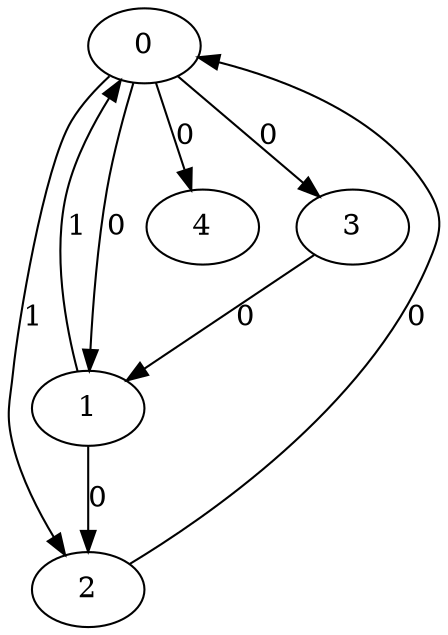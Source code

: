// Source:384 Canonical: -1 0 1 0 0 1 -1 0 -1 -1 0 -1 -1 -1 -1 -1 0 -1 -1 -1 -1 -1 -1 -1 -1
digraph HRA_from_384_graph_000 {
  0 -> 1 [label="0"];
  0 -> 2 [label="1"];
  0 -> 3 [label="0"];
  1 -> 0 [label="1"];
  1 -> 2 [label="0"];
  2 -> 0 [label="0"];
  3 -> 1 [label="0"];
  0 -> 4 [label="0"];
}

// Source:384 Canonical: -1 0 1 0 0 1 -1 0 -1 -1 0 -1 -1 -1 -1 -1 0 -1 -1 -1 0 -1 -1 -1 -1
digraph HRA_from_384_graph_001 {
  0 -> 1 [label="0"];
  0 -> 2 [label="1"];
  0 -> 3 [label="0"];
  1 -> 0 [label="1"];
  1 -> 2 [label="0"];
  2 -> 0 [label="0"];
  3 -> 1 [label="0"];
  0 -> 4 [label="0"];
  4 -> 0 [label="0"];
}

// Source:384 Canonical: -1 0 1 0 -1 1 -1 0 -1 0 0 -1 -1 -1 -1 -1 0 -1 -1 -1 -1 -1 -1 -1 -1
digraph HRA_from_384_graph_002 {
  0 -> 1 [label="0"];
  0 -> 2 [label="1"];
  0 -> 3 [label="0"];
  1 -> 0 [label="1"];
  1 -> 2 [label="0"];
  2 -> 0 [label="0"];
  3 -> 1 [label="0"];
  1 -> 4 [label="0"];
}

// Source:384 Canonical: -1 0 1 0 0 1 -1 0 -1 0 0 -1 -1 -1 -1 -1 0 -1 -1 -1 -1 -1 -1 -1 -1
digraph HRA_from_384_graph_003 {
  0 -> 1 [label="0"];
  0 -> 2 [label="1"];
  0 -> 3 [label="0"];
  1 -> 0 [label="1"];
  1 -> 2 [label="0"];
  2 -> 0 [label="0"];
  3 -> 1 [label="0"];
  0 -> 4 [label="0"];
  1 -> 4 [label="0"];
}

// Source:384 Canonical: -1 0 1 0 -1 1 -1 0 -1 0 0 -1 -1 -1 -1 -1 0 -1 -1 -1 0 -1 -1 -1 -1
digraph HRA_from_384_graph_004 {
  0 -> 1 [label="0"];
  0 -> 2 [label="1"];
  0 -> 3 [label="0"];
  1 -> 0 [label="1"];
  1 -> 2 [label="0"];
  2 -> 0 [label="0"];
  3 -> 1 [label="0"];
  4 -> 0 [label="0"];
  1 -> 4 [label="0"];
}

// Source:384 Canonical: -1 0 1 0 0 1 -1 0 -1 0 0 -1 -1 -1 -1 -1 0 -1 -1 -1 0 -1 -1 -1 -1
digraph HRA_from_384_graph_005 {
  0 -> 1 [label="0"];
  0 -> 2 [label="1"];
  0 -> 3 [label="0"];
  1 -> 0 [label="1"];
  1 -> 2 [label="0"];
  2 -> 0 [label="0"];
  3 -> 1 [label="0"];
  0 -> 4 [label="0"];
  4 -> 0 [label="0"];
  1 -> 4 [label="0"];
}

// Source:384 Canonical: -1 0 1 0 0 1 -1 0 -1 -1 0 -1 -1 -1 -1 -1 0 -1 -1 -1 -1 0 -1 -1 -1
digraph HRA_from_384_graph_006 {
  0 -> 1 [label="0"];
  0 -> 2 [label="1"];
  0 -> 3 [label="0"];
  1 -> 0 [label="1"];
  1 -> 2 [label="0"];
  2 -> 0 [label="0"];
  3 -> 1 [label="0"];
  0 -> 4 [label="0"];
  4 -> 1 [label="0"];
}

// Source:384 Canonical: -1 0 1 0 0 1 -1 0 -1 -1 0 -1 -1 -1 -1 -1 0 -1 -1 -1 0 0 -1 -1 -1
digraph HRA_from_384_graph_007 {
  0 -> 1 [label="0"];
  0 -> 2 [label="1"];
  0 -> 3 [label="0"];
  1 -> 0 [label="1"];
  1 -> 2 [label="0"];
  2 -> 0 [label="0"];
  3 -> 1 [label="0"];
  0 -> 4 [label="0"];
  4 -> 0 [label="0"];
  4 -> 1 [label="0"];
}

// Source:384 Canonical: -1 0 1 0 -1 1 -1 0 -1 0 0 -1 -1 -1 -1 -1 0 -1 -1 -1 -1 0 -1 -1 -1
digraph HRA_from_384_graph_008 {
  0 -> 1 [label="0"];
  0 -> 2 [label="1"];
  0 -> 3 [label="0"];
  1 -> 0 [label="1"];
  1 -> 2 [label="0"];
  2 -> 0 [label="0"];
  3 -> 1 [label="0"];
  1 -> 4 [label="0"];
  4 -> 1 [label="0"];
}

// Source:384 Canonical: -1 0 1 0 0 1 -1 0 -1 0 0 -1 -1 -1 -1 -1 0 -1 -1 -1 -1 0 -1 -1 -1
digraph HRA_from_384_graph_009 {
  0 -> 1 [label="0"];
  0 -> 2 [label="1"];
  0 -> 3 [label="0"];
  1 -> 0 [label="1"];
  1 -> 2 [label="0"];
  2 -> 0 [label="0"];
  3 -> 1 [label="0"];
  0 -> 4 [label="0"];
  1 -> 4 [label="0"];
  4 -> 1 [label="0"];
}

// Source:384 Canonical: -1 0 1 0 -1 1 -1 0 -1 0 0 -1 -1 -1 -1 -1 0 -1 -1 -1 0 0 -1 -1 -1
digraph HRA_from_384_graph_010 {
  0 -> 1 [label="0"];
  0 -> 2 [label="1"];
  0 -> 3 [label="0"];
  1 -> 0 [label="1"];
  1 -> 2 [label="0"];
  2 -> 0 [label="0"];
  3 -> 1 [label="0"];
  4 -> 0 [label="0"];
  1 -> 4 [label="0"];
  4 -> 1 [label="0"];
}

// Source:384 Canonical: -1 0 1 0 0 1 -1 0 -1 0 0 -1 -1 -1 -1 -1 0 -1 -1 -1 0 0 -1 -1 -1
digraph HRA_from_384_graph_011 {
  0 -> 1 [label="0"];
  0 -> 2 [label="1"];
  0 -> 3 [label="0"];
  1 -> 0 [label="1"];
  1 -> 2 [label="0"];
  2 -> 0 [label="0"];
  3 -> 1 [label="0"];
  0 -> 4 [label="0"];
  4 -> 0 [label="0"];
  1 -> 4 [label="0"];
  4 -> 1 [label="0"];
}

// Source:384 Canonical: -1 0 1 0 -1 1 -1 0 -1 -1 0 -1 -1 -1 0 -1 0 -1 -1 -1 -1 -1 -1 -1 -1
digraph HRA_from_384_graph_012 {
  0 -> 1 [label="0"];
  0 -> 2 [label="1"];
  0 -> 3 [label="0"];
  1 -> 0 [label="1"];
  1 -> 2 [label="0"];
  2 -> 0 [label="0"];
  3 -> 1 [label="0"];
  2 -> 4 [label="0"];
}

// Source:384 Canonical: -1 0 1 0 0 1 -1 0 -1 -1 0 -1 -1 -1 0 -1 0 -1 -1 -1 -1 -1 -1 -1 -1
digraph HRA_from_384_graph_013 {
  0 -> 1 [label="0"];
  0 -> 2 [label="1"];
  0 -> 3 [label="0"];
  1 -> 0 [label="1"];
  1 -> 2 [label="0"];
  2 -> 0 [label="0"];
  3 -> 1 [label="0"];
  0 -> 4 [label="0"];
  2 -> 4 [label="0"];
}

// Source:384 Canonical: -1 0 1 0 -1 1 -1 0 -1 -1 0 -1 -1 -1 0 -1 0 -1 -1 -1 0 -1 -1 -1 -1
digraph HRA_from_384_graph_014 {
  0 -> 1 [label="0"];
  0 -> 2 [label="1"];
  0 -> 3 [label="0"];
  1 -> 0 [label="1"];
  1 -> 2 [label="0"];
  2 -> 0 [label="0"];
  3 -> 1 [label="0"];
  4 -> 0 [label="0"];
  2 -> 4 [label="0"];
}

// Source:384 Canonical: -1 0 1 0 0 1 -1 0 -1 -1 0 -1 -1 -1 0 -1 0 -1 -1 -1 0 -1 -1 -1 -1
digraph HRA_from_384_graph_015 {
  0 -> 1 [label="0"];
  0 -> 2 [label="1"];
  0 -> 3 [label="0"];
  1 -> 0 [label="1"];
  1 -> 2 [label="0"];
  2 -> 0 [label="0"];
  3 -> 1 [label="0"];
  0 -> 4 [label="0"];
  4 -> 0 [label="0"];
  2 -> 4 [label="0"];
}

// Source:384 Canonical: -1 0 1 0 -1 1 -1 0 -1 0 0 -1 -1 -1 0 -1 0 -1 -1 -1 -1 -1 -1 -1 -1
digraph HRA_from_384_graph_016 {
  0 -> 1 [label="0"];
  0 -> 2 [label="1"];
  0 -> 3 [label="0"];
  1 -> 0 [label="1"];
  1 -> 2 [label="0"];
  2 -> 0 [label="0"];
  3 -> 1 [label="0"];
  1 -> 4 [label="0"];
  2 -> 4 [label="0"];
}

// Source:384 Canonical: -1 0 1 0 0 1 -1 0 -1 0 0 -1 -1 -1 0 -1 0 -1 -1 -1 -1 -1 -1 -1 -1
digraph HRA_from_384_graph_017 {
  0 -> 1 [label="0"];
  0 -> 2 [label="1"];
  0 -> 3 [label="0"];
  1 -> 0 [label="1"];
  1 -> 2 [label="0"];
  2 -> 0 [label="0"];
  3 -> 1 [label="0"];
  0 -> 4 [label="0"];
  1 -> 4 [label="0"];
  2 -> 4 [label="0"];
}

// Source:384 Canonical: -1 0 1 0 -1 1 -1 0 -1 0 0 -1 -1 -1 0 -1 0 -1 -1 -1 0 -1 -1 -1 -1
digraph HRA_from_384_graph_018 {
  0 -> 1 [label="0"];
  0 -> 2 [label="1"];
  0 -> 3 [label="0"];
  1 -> 0 [label="1"];
  1 -> 2 [label="0"];
  2 -> 0 [label="0"];
  3 -> 1 [label="0"];
  4 -> 0 [label="0"];
  1 -> 4 [label="0"];
  2 -> 4 [label="0"];
}

// Source:384 Canonical: -1 0 1 0 0 1 -1 0 -1 0 0 -1 -1 -1 0 -1 0 -1 -1 -1 0 -1 -1 -1 -1
digraph HRA_from_384_graph_019 {
  0 -> 1 [label="0"];
  0 -> 2 [label="1"];
  0 -> 3 [label="0"];
  1 -> 0 [label="1"];
  1 -> 2 [label="0"];
  2 -> 0 [label="0"];
  3 -> 1 [label="0"];
  0 -> 4 [label="0"];
  4 -> 0 [label="0"];
  1 -> 4 [label="0"];
  2 -> 4 [label="0"];
}

// Source:384 Canonical: -1 0 1 0 -1 1 -1 0 -1 -1 0 -1 -1 -1 0 -1 0 -1 -1 -1 -1 0 -1 -1 -1
digraph HRA_from_384_graph_020 {
  0 -> 1 [label="0"];
  0 -> 2 [label="1"];
  0 -> 3 [label="0"];
  1 -> 0 [label="1"];
  1 -> 2 [label="0"];
  2 -> 0 [label="0"];
  3 -> 1 [label="0"];
  4 -> 1 [label="0"];
  2 -> 4 [label="0"];
}

// Source:384 Canonical: -1 0 1 0 0 1 -1 0 -1 -1 0 -1 -1 -1 0 -1 0 -1 -1 -1 -1 0 -1 -1 -1
digraph HRA_from_384_graph_021 {
  0 -> 1 [label="0"];
  0 -> 2 [label="1"];
  0 -> 3 [label="0"];
  1 -> 0 [label="1"];
  1 -> 2 [label="0"];
  2 -> 0 [label="0"];
  3 -> 1 [label="0"];
  0 -> 4 [label="0"];
  4 -> 1 [label="0"];
  2 -> 4 [label="0"];
}

// Source:384 Canonical: -1 0 1 0 -1 1 -1 0 -1 -1 0 -1 -1 -1 0 -1 0 -1 -1 -1 0 0 -1 -1 -1
digraph HRA_from_384_graph_022 {
  0 -> 1 [label="0"];
  0 -> 2 [label="1"];
  0 -> 3 [label="0"];
  1 -> 0 [label="1"];
  1 -> 2 [label="0"];
  2 -> 0 [label="0"];
  3 -> 1 [label="0"];
  4 -> 0 [label="0"];
  4 -> 1 [label="0"];
  2 -> 4 [label="0"];
}

// Source:384 Canonical: -1 0 1 0 0 1 -1 0 -1 -1 0 -1 -1 -1 0 -1 0 -1 -1 -1 0 0 -1 -1 -1
digraph HRA_from_384_graph_023 {
  0 -> 1 [label="0"];
  0 -> 2 [label="1"];
  0 -> 3 [label="0"];
  1 -> 0 [label="1"];
  1 -> 2 [label="0"];
  2 -> 0 [label="0"];
  3 -> 1 [label="0"];
  0 -> 4 [label="0"];
  4 -> 0 [label="0"];
  4 -> 1 [label="0"];
  2 -> 4 [label="0"];
}

// Source:384 Canonical: -1 0 1 0 -1 1 -1 0 -1 0 0 -1 -1 -1 0 -1 0 -1 -1 -1 -1 0 -1 -1 -1
digraph HRA_from_384_graph_024 {
  0 -> 1 [label="0"];
  0 -> 2 [label="1"];
  0 -> 3 [label="0"];
  1 -> 0 [label="1"];
  1 -> 2 [label="0"];
  2 -> 0 [label="0"];
  3 -> 1 [label="0"];
  1 -> 4 [label="0"];
  4 -> 1 [label="0"];
  2 -> 4 [label="0"];
}

// Source:384 Canonical: -1 0 1 0 0 1 -1 0 -1 0 0 -1 -1 -1 0 -1 0 -1 -1 -1 -1 0 -1 -1 -1
digraph HRA_from_384_graph_025 {
  0 -> 1 [label="0"];
  0 -> 2 [label="1"];
  0 -> 3 [label="0"];
  1 -> 0 [label="1"];
  1 -> 2 [label="0"];
  2 -> 0 [label="0"];
  3 -> 1 [label="0"];
  0 -> 4 [label="0"];
  1 -> 4 [label="0"];
  4 -> 1 [label="0"];
  2 -> 4 [label="0"];
}

// Source:384 Canonical: -1 0 1 0 -1 1 -1 0 -1 0 0 -1 -1 -1 0 -1 0 -1 -1 -1 0 0 -1 -1 -1
digraph HRA_from_384_graph_026 {
  0 -> 1 [label="0"];
  0 -> 2 [label="1"];
  0 -> 3 [label="0"];
  1 -> 0 [label="1"];
  1 -> 2 [label="0"];
  2 -> 0 [label="0"];
  3 -> 1 [label="0"];
  4 -> 0 [label="0"];
  1 -> 4 [label="0"];
  4 -> 1 [label="0"];
  2 -> 4 [label="0"];
}

// Source:384 Canonical: -1 0 1 0 0 1 -1 0 -1 0 0 -1 -1 -1 0 -1 0 -1 -1 -1 0 0 -1 -1 -1
digraph HRA_from_384_graph_027 {
  0 -> 1 [label="0"];
  0 -> 2 [label="1"];
  0 -> 3 [label="0"];
  1 -> 0 [label="1"];
  1 -> 2 [label="0"];
  2 -> 0 [label="0"];
  3 -> 1 [label="0"];
  0 -> 4 [label="0"];
  4 -> 0 [label="0"];
  1 -> 4 [label="0"];
  4 -> 1 [label="0"];
  2 -> 4 [label="0"];
}

// Source:384 Canonical: -1 0 1 0 0 1 -1 0 -1 -1 0 -1 -1 -1 -1 -1 0 -1 -1 -1 -1 -1 0 -1 -1
digraph HRA_from_384_graph_028 {
  0 -> 1 [label="0"];
  0 -> 2 [label="1"];
  0 -> 3 [label="0"];
  1 -> 0 [label="1"];
  1 -> 2 [label="0"];
  2 -> 0 [label="0"];
  3 -> 1 [label="0"];
  0 -> 4 [label="0"];
  4 -> 2 [label="0"];
}

// Source:384 Canonical: -1 0 1 0 0 1 -1 0 -1 -1 0 -1 -1 -1 -1 -1 0 -1 -1 -1 0 -1 0 -1 -1
digraph HRA_from_384_graph_029 {
  0 -> 1 [label="0"];
  0 -> 2 [label="1"];
  0 -> 3 [label="0"];
  1 -> 0 [label="1"];
  1 -> 2 [label="0"];
  2 -> 0 [label="0"];
  3 -> 1 [label="0"];
  0 -> 4 [label="0"];
  4 -> 0 [label="0"];
  4 -> 2 [label="0"];
}

// Source:384 Canonical: -1 0 1 0 -1 1 -1 0 -1 0 0 -1 -1 -1 -1 -1 0 -1 -1 -1 -1 -1 0 -1 -1
digraph HRA_from_384_graph_030 {
  0 -> 1 [label="0"];
  0 -> 2 [label="1"];
  0 -> 3 [label="0"];
  1 -> 0 [label="1"];
  1 -> 2 [label="0"];
  2 -> 0 [label="0"];
  3 -> 1 [label="0"];
  1 -> 4 [label="0"];
  4 -> 2 [label="0"];
}

// Source:384 Canonical: -1 0 1 0 0 1 -1 0 -1 0 0 -1 -1 -1 -1 -1 0 -1 -1 -1 -1 -1 0 -1 -1
digraph HRA_from_384_graph_031 {
  0 -> 1 [label="0"];
  0 -> 2 [label="1"];
  0 -> 3 [label="0"];
  1 -> 0 [label="1"];
  1 -> 2 [label="0"];
  2 -> 0 [label="0"];
  3 -> 1 [label="0"];
  0 -> 4 [label="0"];
  1 -> 4 [label="0"];
  4 -> 2 [label="0"];
}

// Source:384 Canonical: -1 0 1 0 -1 1 -1 0 -1 0 0 -1 -1 -1 -1 -1 0 -1 -1 -1 0 -1 0 -1 -1
digraph HRA_from_384_graph_032 {
  0 -> 1 [label="0"];
  0 -> 2 [label="1"];
  0 -> 3 [label="0"];
  1 -> 0 [label="1"];
  1 -> 2 [label="0"];
  2 -> 0 [label="0"];
  3 -> 1 [label="0"];
  4 -> 0 [label="0"];
  1 -> 4 [label="0"];
  4 -> 2 [label="0"];
}

// Source:384 Canonical: -1 0 1 0 0 1 -1 0 -1 0 0 -1 -1 -1 -1 -1 0 -1 -1 -1 0 -1 0 -1 -1
digraph HRA_from_384_graph_033 {
  0 -> 1 [label="0"];
  0 -> 2 [label="1"];
  0 -> 3 [label="0"];
  1 -> 0 [label="1"];
  1 -> 2 [label="0"];
  2 -> 0 [label="0"];
  3 -> 1 [label="0"];
  0 -> 4 [label="0"];
  4 -> 0 [label="0"];
  1 -> 4 [label="0"];
  4 -> 2 [label="0"];
}

// Source:384 Canonical: -1 0 1 0 0 1 -1 0 -1 -1 0 -1 -1 -1 -1 -1 0 -1 -1 -1 -1 0 0 -1 -1
digraph HRA_from_384_graph_034 {
  0 -> 1 [label="0"];
  0 -> 2 [label="1"];
  0 -> 3 [label="0"];
  1 -> 0 [label="1"];
  1 -> 2 [label="0"];
  2 -> 0 [label="0"];
  3 -> 1 [label="0"];
  0 -> 4 [label="0"];
  4 -> 1 [label="0"];
  4 -> 2 [label="0"];
}

// Source:384 Canonical: -1 0 1 0 0 1 -1 0 -1 -1 0 -1 -1 -1 -1 -1 0 -1 -1 -1 0 0 0 -1 -1
digraph HRA_from_384_graph_035 {
  0 -> 1 [label="0"];
  0 -> 2 [label="1"];
  0 -> 3 [label="0"];
  1 -> 0 [label="1"];
  1 -> 2 [label="0"];
  2 -> 0 [label="0"];
  3 -> 1 [label="0"];
  0 -> 4 [label="0"];
  4 -> 0 [label="0"];
  4 -> 1 [label="0"];
  4 -> 2 [label="0"];
}

// Source:384 Canonical: -1 0 1 0 -1 1 -1 0 -1 0 0 -1 -1 -1 -1 -1 0 -1 -1 -1 -1 0 0 -1 -1
digraph HRA_from_384_graph_036 {
  0 -> 1 [label="0"];
  0 -> 2 [label="1"];
  0 -> 3 [label="0"];
  1 -> 0 [label="1"];
  1 -> 2 [label="0"];
  2 -> 0 [label="0"];
  3 -> 1 [label="0"];
  1 -> 4 [label="0"];
  4 -> 1 [label="0"];
  4 -> 2 [label="0"];
}

// Source:384 Canonical: -1 0 1 0 0 1 -1 0 -1 0 0 -1 -1 -1 -1 -1 0 -1 -1 -1 -1 0 0 -1 -1
digraph HRA_from_384_graph_037 {
  0 -> 1 [label="0"];
  0 -> 2 [label="1"];
  0 -> 3 [label="0"];
  1 -> 0 [label="1"];
  1 -> 2 [label="0"];
  2 -> 0 [label="0"];
  3 -> 1 [label="0"];
  0 -> 4 [label="0"];
  1 -> 4 [label="0"];
  4 -> 1 [label="0"];
  4 -> 2 [label="0"];
}

// Source:384 Canonical: -1 0 1 0 -1 1 -1 0 -1 0 0 -1 -1 -1 -1 -1 0 -1 -1 -1 0 0 0 -1 -1
digraph HRA_from_384_graph_038 {
  0 -> 1 [label="0"];
  0 -> 2 [label="1"];
  0 -> 3 [label="0"];
  1 -> 0 [label="1"];
  1 -> 2 [label="0"];
  2 -> 0 [label="0"];
  3 -> 1 [label="0"];
  4 -> 0 [label="0"];
  1 -> 4 [label="0"];
  4 -> 1 [label="0"];
  4 -> 2 [label="0"];
}

// Source:384 Canonical: -1 0 1 0 0 1 -1 0 -1 0 0 -1 -1 -1 -1 -1 0 -1 -1 -1 0 0 0 -1 -1
digraph HRA_from_384_graph_039 {
  0 -> 1 [label="0"];
  0 -> 2 [label="1"];
  0 -> 3 [label="0"];
  1 -> 0 [label="1"];
  1 -> 2 [label="0"];
  2 -> 0 [label="0"];
  3 -> 1 [label="0"];
  0 -> 4 [label="0"];
  4 -> 0 [label="0"];
  1 -> 4 [label="0"];
  4 -> 1 [label="0"];
  4 -> 2 [label="0"];
}

// Source:384 Canonical: -1 0 1 0 -1 1 -1 0 -1 -1 0 -1 -1 -1 0 -1 0 -1 -1 -1 -1 -1 0 -1 -1
digraph HRA_from_384_graph_040 {
  0 -> 1 [label="0"];
  0 -> 2 [label="1"];
  0 -> 3 [label="0"];
  1 -> 0 [label="1"];
  1 -> 2 [label="0"];
  2 -> 0 [label="0"];
  3 -> 1 [label="0"];
  2 -> 4 [label="0"];
  4 -> 2 [label="0"];
}

// Source:384 Canonical: -1 0 1 0 0 1 -1 0 -1 -1 0 -1 -1 -1 0 -1 0 -1 -1 -1 -1 -1 0 -1 -1
digraph HRA_from_384_graph_041 {
  0 -> 1 [label="0"];
  0 -> 2 [label="1"];
  0 -> 3 [label="0"];
  1 -> 0 [label="1"];
  1 -> 2 [label="0"];
  2 -> 0 [label="0"];
  3 -> 1 [label="0"];
  0 -> 4 [label="0"];
  2 -> 4 [label="0"];
  4 -> 2 [label="0"];
}

// Source:384 Canonical: -1 0 1 0 -1 1 -1 0 -1 -1 0 -1 -1 -1 0 -1 0 -1 -1 -1 0 -1 0 -1 -1
digraph HRA_from_384_graph_042 {
  0 -> 1 [label="0"];
  0 -> 2 [label="1"];
  0 -> 3 [label="0"];
  1 -> 0 [label="1"];
  1 -> 2 [label="0"];
  2 -> 0 [label="0"];
  3 -> 1 [label="0"];
  4 -> 0 [label="0"];
  2 -> 4 [label="0"];
  4 -> 2 [label="0"];
}

// Source:384 Canonical: -1 0 1 0 0 1 -1 0 -1 -1 0 -1 -1 -1 0 -1 0 -1 -1 -1 0 -1 0 -1 -1
digraph HRA_from_384_graph_043 {
  0 -> 1 [label="0"];
  0 -> 2 [label="1"];
  0 -> 3 [label="0"];
  1 -> 0 [label="1"];
  1 -> 2 [label="0"];
  2 -> 0 [label="0"];
  3 -> 1 [label="0"];
  0 -> 4 [label="0"];
  4 -> 0 [label="0"];
  2 -> 4 [label="0"];
  4 -> 2 [label="0"];
}

// Source:384 Canonical: -1 0 1 0 -1 1 -1 0 -1 0 0 -1 -1 -1 0 -1 0 -1 -1 -1 -1 -1 0 -1 -1
digraph HRA_from_384_graph_044 {
  0 -> 1 [label="0"];
  0 -> 2 [label="1"];
  0 -> 3 [label="0"];
  1 -> 0 [label="1"];
  1 -> 2 [label="0"];
  2 -> 0 [label="0"];
  3 -> 1 [label="0"];
  1 -> 4 [label="0"];
  2 -> 4 [label="0"];
  4 -> 2 [label="0"];
}

// Source:384 Canonical: -1 0 1 0 0 1 -1 0 -1 0 0 -1 -1 -1 0 -1 0 -1 -1 -1 -1 -1 0 -1 -1
digraph HRA_from_384_graph_045 {
  0 -> 1 [label="0"];
  0 -> 2 [label="1"];
  0 -> 3 [label="0"];
  1 -> 0 [label="1"];
  1 -> 2 [label="0"];
  2 -> 0 [label="0"];
  3 -> 1 [label="0"];
  0 -> 4 [label="0"];
  1 -> 4 [label="0"];
  2 -> 4 [label="0"];
  4 -> 2 [label="0"];
}

// Source:384 Canonical: -1 0 1 0 -1 1 -1 0 -1 0 0 -1 -1 -1 0 -1 0 -1 -1 -1 0 -1 0 -1 -1
digraph HRA_from_384_graph_046 {
  0 -> 1 [label="0"];
  0 -> 2 [label="1"];
  0 -> 3 [label="0"];
  1 -> 0 [label="1"];
  1 -> 2 [label="0"];
  2 -> 0 [label="0"];
  3 -> 1 [label="0"];
  4 -> 0 [label="0"];
  1 -> 4 [label="0"];
  2 -> 4 [label="0"];
  4 -> 2 [label="0"];
}

// Source:384 Canonical: -1 0 1 0 0 1 -1 0 -1 0 0 -1 -1 -1 0 -1 0 -1 -1 -1 0 -1 0 -1 -1
digraph HRA_from_384_graph_047 {
  0 -> 1 [label="0"];
  0 -> 2 [label="1"];
  0 -> 3 [label="0"];
  1 -> 0 [label="1"];
  1 -> 2 [label="0"];
  2 -> 0 [label="0"];
  3 -> 1 [label="0"];
  0 -> 4 [label="0"];
  4 -> 0 [label="0"];
  1 -> 4 [label="0"];
  2 -> 4 [label="0"];
  4 -> 2 [label="0"];
}

// Source:384 Canonical: -1 0 1 0 -1 1 -1 0 -1 -1 0 -1 -1 -1 0 -1 0 -1 -1 -1 -1 0 0 -1 -1
digraph HRA_from_384_graph_048 {
  0 -> 1 [label="0"];
  0 -> 2 [label="1"];
  0 -> 3 [label="0"];
  1 -> 0 [label="1"];
  1 -> 2 [label="0"];
  2 -> 0 [label="0"];
  3 -> 1 [label="0"];
  4 -> 1 [label="0"];
  2 -> 4 [label="0"];
  4 -> 2 [label="0"];
}

// Source:384 Canonical: -1 0 1 0 0 1 -1 0 -1 -1 0 -1 -1 -1 0 -1 0 -1 -1 -1 -1 0 0 -1 -1
digraph HRA_from_384_graph_049 {
  0 -> 1 [label="0"];
  0 -> 2 [label="1"];
  0 -> 3 [label="0"];
  1 -> 0 [label="1"];
  1 -> 2 [label="0"];
  2 -> 0 [label="0"];
  3 -> 1 [label="0"];
  0 -> 4 [label="0"];
  4 -> 1 [label="0"];
  2 -> 4 [label="0"];
  4 -> 2 [label="0"];
}

// Source:384 Canonical: -1 0 1 0 -1 1 -1 0 -1 -1 0 -1 -1 -1 0 -1 0 -1 -1 -1 0 0 0 -1 -1
digraph HRA_from_384_graph_050 {
  0 -> 1 [label="0"];
  0 -> 2 [label="1"];
  0 -> 3 [label="0"];
  1 -> 0 [label="1"];
  1 -> 2 [label="0"];
  2 -> 0 [label="0"];
  3 -> 1 [label="0"];
  4 -> 0 [label="0"];
  4 -> 1 [label="0"];
  2 -> 4 [label="0"];
  4 -> 2 [label="0"];
}

// Source:384 Canonical: -1 0 1 0 0 1 -1 0 -1 -1 0 -1 -1 -1 0 -1 0 -1 -1 -1 0 0 0 -1 -1
digraph HRA_from_384_graph_051 {
  0 -> 1 [label="0"];
  0 -> 2 [label="1"];
  0 -> 3 [label="0"];
  1 -> 0 [label="1"];
  1 -> 2 [label="0"];
  2 -> 0 [label="0"];
  3 -> 1 [label="0"];
  0 -> 4 [label="0"];
  4 -> 0 [label="0"];
  4 -> 1 [label="0"];
  2 -> 4 [label="0"];
  4 -> 2 [label="0"];
}

// Source:384 Canonical: -1 0 1 0 -1 1 -1 0 -1 0 0 -1 -1 -1 0 -1 0 -1 -1 -1 -1 0 0 -1 -1
digraph HRA_from_384_graph_052 {
  0 -> 1 [label="0"];
  0 -> 2 [label="1"];
  0 -> 3 [label="0"];
  1 -> 0 [label="1"];
  1 -> 2 [label="0"];
  2 -> 0 [label="0"];
  3 -> 1 [label="0"];
  1 -> 4 [label="0"];
  4 -> 1 [label="0"];
  2 -> 4 [label="0"];
  4 -> 2 [label="0"];
}

// Source:384 Canonical: -1 0 1 0 0 1 -1 0 -1 0 0 -1 -1 -1 0 -1 0 -1 -1 -1 -1 0 0 -1 -1
digraph HRA_from_384_graph_053 {
  0 -> 1 [label="0"];
  0 -> 2 [label="1"];
  0 -> 3 [label="0"];
  1 -> 0 [label="1"];
  1 -> 2 [label="0"];
  2 -> 0 [label="0"];
  3 -> 1 [label="0"];
  0 -> 4 [label="0"];
  1 -> 4 [label="0"];
  4 -> 1 [label="0"];
  2 -> 4 [label="0"];
  4 -> 2 [label="0"];
}

// Source:384 Canonical: -1 0 1 0 -1 1 -1 0 -1 0 0 -1 -1 -1 0 -1 0 -1 -1 -1 0 0 0 -1 -1
digraph HRA_from_384_graph_054 {
  0 -> 1 [label="0"];
  0 -> 2 [label="1"];
  0 -> 3 [label="0"];
  1 -> 0 [label="1"];
  1 -> 2 [label="0"];
  2 -> 0 [label="0"];
  3 -> 1 [label="0"];
  4 -> 0 [label="0"];
  1 -> 4 [label="0"];
  4 -> 1 [label="0"];
  2 -> 4 [label="0"];
  4 -> 2 [label="0"];
}

// Source:384 Canonical: -1 0 1 0 0 1 -1 0 -1 0 0 -1 -1 -1 0 -1 0 -1 -1 -1 0 0 0 -1 -1
digraph HRA_from_384_graph_055 {
  0 -> 1 [label="0"];
  0 -> 2 [label="1"];
  0 -> 3 [label="0"];
  1 -> 0 [label="1"];
  1 -> 2 [label="0"];
  2 -> 0 [label="0"];
  3 -> 1 [label="0"];
  0 -> 4 [label="0"];
  4 -> 0 [label="0"];
  1 -> 4 [label="0"];
  4 -> 1 [label="0"];
  2 -> 4 [label="0"];
  4 -> 2 [label="0"];
}

// Source:384 Canonical: -1 0 1 0 -1 1 -1 0 -1 -1 0 -1 -1 -1 -1 -1 0 -1 -1 0 -1 -1 -1 -1 -1
digraph HRA_from_384_graph_056 {
  0 -> 1 [label="0"];
  0 -> 2 [label="1"];
  0 -> 3 [label="0"];
  1 -> 0 [label="1"];
  1 -> 2 [label="0"];
  2 -> 0 [label="0"];
  3 -> 1 [label="0"];
  3 -> 4 [label="0"];
}

// Source:384 Canonical: -1 0 1 0 0 1 -1 0 -1 -1 0 -1 -1 -1 -1 -1 0 -1 -1 0 -1 -1 -1 -1 -1
digraph HRA_from_384_graph_057 {
  0 -> 1 [label="0"];
  0 -> 2 [label="1"];
  0 -> 3 [label="0"];
  1 -> 0 [label="1"];
  1 -> 2 [label="0"];
  2 -> 0 [label="0"];
  3 -> 1 [label="0"];
  0 -> 4 [label="0"];
  3 -> 4 [label="0"];
}

// Source:384 Canonical: -1 0 1 0 -1 1 -1 0 -1 -1 0 -1 -1 -1 -1 -1 0 -1 -1 0 0 -1 -1 -1 -1
digraph HRA_from_384_graph_058 {
  0 -> 1 [label="0"];
  0 -> 2 [label="1"];
  0 -> 3 [label="0"];
  1 -> 0 [label="1"];
  1 -> 2 [label="0"];
  2 -> 0 [label="0"];
  3 -> 1 [label="0"];
  4 -> 0 [label="0"];
  3 -> 4 [label="0"];
}

// Source:384 Canonical: -1 0 1 0 0 1 -1 0 -1 -1 0 -1 -1 -1 -1 -1 0 -1 -1 0 0 -1 -1 -1 -1
digraph HRA_from_384_graph_059 {
  0 -> 1 [label="0"];
  0 -> 2 [label="1"];
  0 -> 3 [label="0"];
  1 -> 0 [label="1"];
  1 -> 2 [label="0"];
  2 -> 0 [label="0"];
  3 -> 1 [label="0"];
  0 -> 4 [label="0"];
  4 -> 0 [label="0"];
  3 -> 4 [label="0"];
}

// Source:384 Canonical: -1 0 1 0 -1 1 -1 0 -1 0 0 -1 -1 -1 -1 -1 0 -1 -1 0 -1 -1 -1 -1 -1
digraph HRA_from_384_graph_060 {
  0 -> 1 [label="0"];
  0 -> 2 [label="1"];
  0 -> 3 [label="0"];
  1 -> 0 [label="1"];
  1 -> 2 [label="0"];
  2 -> 0 [label="0"];
  3 -> 1 [label="0"];
  1 -> 4 [label="0"];
  3 -> 4 [label="0"];
}

// Source:384 Canonical: -1 0 1 0 0 1 -1 0 -1 0 0 -1 -1 -1 -1 -1 0 -1 -1 0 -1 -1 -1 -1 -1
digraph HRA_from_384_graph_061 {
  0 -> 1 [label="0"];
  0 -> 2 [label="1"];
  0 -> 3 [label="0"];
  1 -> 0 [label="1"];
  1 -> 2 [label="0"];
  2 -> 0 [label="0"];
  3 -> 1 [label="0"];
  0 -> 4 [label="0"];
  1 -> 4 [label="0"];
  3 -> 4 [label="0"];
}

// Source:384 Canonical: -1 0 1 0 -1 1 -1 0 -1 0 0 -1 -1 -1 -1 -1 0 -1 -1 0 0 -1 -1 -1 -1
digraph HRA_from_384_graph_062 {
  0 -> 1 [label="0"];
  0 -> 2 [label="1"];
  0 -> 3 [label="0"];
  1 -> 0 [label="1"];
  1 -> 2 [label="0"];
  2 -> 0 [label="0"];
  3 -> 1 [label="0"];
  4 -> 0 [label="0"];
  1 -> 4 [label="0"];
  3 -> 4 [label="0"];
}

// Source:384 Canonical: -1 0 1 0 0 1 -1 0 -1 0 0 -1 -1 -1 -1 -1 0 -1 -1 0 0 -1 -1 -1 -1
digraph HRA_from_384_graph_063 {
  0 -> 1 [label="0"];
  0 -> 2 [label="1"];
  0 -> 3 [label="0"];
  1 -> 0 [label="1"];
  1 -> 2 [label="0"];
  2 -> 0 [label="0"];
  3 -> 1 [label="0"];
  0 -> 4 [label="0"];
  4 -> 0 [label="0"];
  1 -> 4 [label="0"];
  3 -> 4 [label="0"];
}

// Source:384 Canonical: -1 0 1 0 -1 1 -1 0 -1 -1 0 -1 -1 -1 -1 -1 0 -1 -1 0 -1 0 -1 -1 -1
digraph HRA_from_384_graph_064 {
  0 -> 1 [label="0"];
  0 -> 2 [label="1"];
  0 -> 3 [label="0"];
  1 -> 0 [label="1"];
  1 -> 2 [label="0"];
  2 -> 0 [label="0"];
  3 -> 1 [label="0"];
  4 -> 1 [label="0"];
  3 -> 4 [label="0"];
}

// Source:384 Canonical: -1 0 1 0 0 1 -1 0 -1 -1 0 -1 -1 -1 -1 -1 0 -1 -1 0 -1 0 -1 -1 -1
digraph HRA_from_384_graph_065 {
  0 -> 1 [label="0"];
  0 -> 2 [label="1"];
  0 -> 3 [label="0"];
  1 -> 0 [label="1"];
  1 -> 2 [label="0"];
  2 -> 0 [label="0"];
  3 -> 1 [label="0"];
  0 -> 4 [label="0"];
  4 -> 1 [label="0"];
  3 -> 4 [label="0"];
}

// Source:384 Canonical: -1 0 1 0 -1 1 -1 0 -1 -1 0 -1 -1 -1 -1 -1 0 -1 -1 0 0 0 -1 -1 -1
digraph HRA_from_384_graph_066 {
  0 -> 1 [label="0"];
  0 -> 2 [label="1"];
  0 -> 3 [label="0"];
  1 -> 0 [label="1"];
  1 -> 2 [label="0"];
  2 -> 0 [label="0"];
  3 -> 1 [label="0"];
  4 -> 0 [label="0"];
  4 -> 1 [label="0"];
  3 -> 4 [label="0"];
}

// Source:384 Canonical: -1 0 1 0 0 1 -1 0 -1 -1 0 -1 -1 -1 -1 -1 0 -1 -1 0 0 0 -1 -1 -1
digraph HRA_from_384_graph_067 {
  0 -> 1 [label="0"];
  0 -> 2 [label="1"];
  0 -> 3 [label="0"];
  1 -> 0 [label="1"];
  1 -> 2 [label="0"];
  2 -> 0 [label="0"];
  3 -> 1 [label="0"];
  0 -> 4 [label="0"];
  4 -> 0 [label="0"];
  4 -> 1 [label="0"];
  3 -> 4 [label="0"];
}

// Source:384 Canonical: -1 0 1 0 -1 1 -1 0 -1 0 0 -1 -1 -1 -1 -1 0 -1 -1 0 -1 0 -1 -1 -1
digraph HRA_from_384_graph_068 {
  0 -> 1 [label="0"];
  0 -> 2 [label="1"];
  0 -> 3 [label="0"];
  1 -> 0 [label="1"];
  1 -> 2 [label="0"];
  2 -> 0 [label="0"];
  3 -> 1 [label="0"];
  1 -> 4 [label="0"];
  4 -> 1 [label="0"];
  3 -> 4 [label="0"];
}

// Source:384 Canonical: -1 0 1 0 0 1 -1 0 -1 0 0 -1 -1 -1 -1 -1 0 -1 -1 0 -1 0 -1 -1 -1
digraph HRA_from_384_graph_069 {
  0 -> 1 [label="0"];
  0 -> 2 [label="1"];
  0 -> 3 [label="0"];
  1 -> 0 [label="1"];
  1 -> 2 [label="0"];
  2 -> 0 [label="0"];
  3 -> 1 [label="0"];
  0 -> 4 [label="0"];
  1 -> 4 [label="0"];
  4 -> 1 [label="0"];
  3 -> 4 [label="0"];
}

// Source:384 Canonical: -1 0 1 0 -1 1 -1 0 -1 0 0 -1 -1 -1 -1 -1 0 -1 -1 0 0 0 -1 -1 -1
digraph HRA_from_384_graph_070 {
  0 -> 1 [label="0"];
  0 -> 2 [label="1"];
  0 -> 3 [label="0"];
  1 -> 0 [label="1"];
  1 -> 2 [label="0"];
  2 -> 0 [label="0"];
  3 -> 1 [label="0"];
  4 -> 0 [label="0"];
  1 -> 4 [label="0"];
  4 -> 1 [label="0"];
  3 -> 4 [label="0"];
}

// Source:384 Canonical: -1 0 1 0 0 1 -1 0 -1 0 0 -1 -1 -1 -1 -1 0 -1 -1 0 0 0 -1 -1 -1
digraph HRA_from_384_graph_071 {
  0 -> 1 [label="0"];
  0 -> 2 [label="1"];
  0 -> 3 [label="0"];
  1 -> 0 [label="1"];
  1 -> 2 [label="0"];
  2 -> 0 [label="0"];
  3 -> 1 [label="0"];
  0 -> 4 [label="0"];
  4 -> 0 [label="0"];
  1 -> 4 [label="0"];
  4 -> 1 [label="0"];
  3 -> 4 [label="0"];
}

// Source:384 Canonical: -1 0 1 0 -1 1 -1 0 -1 -1 0 -1 -1 -1 0 -1 0 -1 -1 0 -1 -1 -1 -1 -1
digraph HRA_from_384_graph_072 {
  0 -> 1 [label="0"];
  0 -> 2 [label="1"];
  0 -> 3 [label="0"];
  1 -> 0 [label="1"];
  1 -> 2 [label="0"];
  2 -> 0 [label="0"];
  3 -> 1 [label="0"];
  2 -> 4 [label="0"];
  3 -> 4 [label="0"];
}

// Source:384 Canonical: -1 0 1 0 0 1 -1 0 -1 -1 0 -1 -1 -1 0 -1 0 -1 -1 0 -1 -1 -1 -1 -1
digraph HRA_from_384_graph_073 {
  0 -> 1 [label="0"];
  0 -> 2 [label="1"];
  0 -> 3 [label="0"];
  1 -> 0 [label="1"];
  1 -> 2 [label="0"];
  2 -> 0 [label="0"];
  3 -> 1 [label="0"];
  0 -> 4 [label="0"];
  2 -> 4 [label="0"];
  3 -> 4 [label="0"];
}

// Source:384 Canonical: -1 0 1 0 -1 1 -1 0 -1 -1 0 -1 -1 -1 0 -1 0 -1 -1 0 0 -1 -1 -1 -1
digraph HRA_from_384_graph_074 {
  0 -> 1 [label="0"];
  0 -> 2 [label="1"];
  0 -> 3 [label="0"];
  1 -> 0 [label="1"];
  1 -> 2 [label="0"];
  2 -> 0 [label="0"];
  3 -> 1 [label="0"];
  4 -> 0 [label="0"];
  2 -> 4 [label="0"];
  3 -> 4 [label="0"];
}

// Source:384 Canonical: -1 0 1 0 0 1 -1 0 -1 -1 0 -1 -1 -1 0 -1 0 -1 -1 0 0 -1 -1 -1 -1
digraph HRA_from_384_graph_075 {
  0 -> 1 [label="0"];
  0 -> 2 [label="1"];
  0 -> 3 [label="0"];
  1 -> 0 [label="1"];
  1 -> 2 [label="0"];
  2 -> 0 [label="0"];
  3 -> 1 [label="0"];
  0 -> 4 [label="0"];
  4 -> 0 [label="0"];
  2 -> 4 [label="0"];
  3 -> 4 [label="0"];
}

// Source:384 Canonical: -1 0 1 0 -1 1 -1 0 -1 0 0 -1 -1 -1 0 -1 0 -1 -1 0 -1 -1 -1 -1 -1
digraph HRA_from_384_graph_076 {
  0 -> 1 [label="0"];
  0 -> 2 [label="1"];
  0 -> 3 [label="0"];
  1 -> 0 [label="1"];
  1 -> 2 [label="0"];
  2 -> 0 [label="0"];
  3 -> 1 [label="0"];
  1 -> 4 [label="0"];
  2 -> 4 [label="0"];
  3 -> 4 [label="0"];
}

// Source:384 Canonical: -1 0 1 0 0 1 -1 0 -1 0 0 -1 -1 -1 0 -1 0 -1 -1 0 -1 -1 -1 -1 -1
digraph HRA_from_384_graph_077 {
  0 -> 1 [label="0"];
  0 -> 2 [label="1"];
  0 -> 3 [label="0"];
  1 -> 0 [label="1"];
  1 -> 2 [label="0"];
  2 -> 0 [label="0"];
  3 -> 1 [label="0"];
  0 -> 4 [label="0"];
  1 -> 4 [label="0"];
  2 -> 4 [label="0"];
  3 -> 4 [label="0"];
}

// Source:384 Canonical: -1 0 1 0 -1 1 -1 0 -1 0 0 -1 -1 -1 0 -1 0 -1 -1 0 0 -1 -1 -1 -1
digraph HRA_from_384_graph_078 {
  0 -> 1 [label="0"];
  0 -> 2 [label="1"];
  0 -> 3 [label="0"];
  1 -> 0 [label="1"];
  1 -> 2 [label="0"];
  2 -> 0 [label="0"];
  3 -> 1 [label="0"];
  4 -> 0 [label="0"];
  1 -> 4 [label="0"];
  2 -> 4 [label="0"];
  3 -> 4 [label="0"];
}

// Source:384 Canonical: -1 0 1 0 0 1 -1 0 -1 0 0 -1 -1 -1 0 -1 0 -1 -1 0 0 -1 -1 -1 -1
digraph HRA_from_384_graph_079 {
  0 -> 1 [label="0"];
  0 -> 2 [label="1"];
  0 -> 3 [label="0"];
  1 -> 0 [label="1"];
  1 -> 2 [label="0"];
  2 -> 0 [label="0"];
  3 -> 1 [label="0"];
  0 -> 4 [label="0"];
  4 -> 0 [label="0"];
  1 -> 4 [label="0"];
  2 -> 4 [label="0"];
  3 -> 4 [label="0"];
}

// Source:384 Canonical: -1 0 1 0 -1 1 -1 0 -1 -1 0 -1 -1 -1 0 -1 0 -1 -1 0 -1 0 -1 -1 -1
digraph HRA_from_384_graph_080 {
  0 -> 1 [label="0"];
  0 -> 2 [label="1"];
  0 -> 3 [label="0"];
  1 -> 0 [label="1"];
  1 -> 2 [label="0"];
  2 -> 0 [label="0"];
  3 -> 1 [label="0"];
  4 -> 1 [label="0"];
  2 -> 4 [label="0"];
  3 -> 4 [label="0"];
}

// Source:384 Canonical: -1 0 1 0 0 1 -1 0 -1 -1 0 -1 -1 -1 0 -1 0 -1 -1 0 -1 0 -1 -1 -1
digraph HRA_from_384_graph_081 {
  0 -> 1 [label="0"];
  0 -> 2 [label="1"];
  0 -> 3 [label="0"];
  1 -> 0 [label="1"];
  1 -> 2 [label="0"];
  2 -> 0 [label="0"];
  3 -> 1 [label="0"];
  0 -> 4 [label="0"];
  4 -> 1 [label="0"];
  2 -> 4 [label="0"];
  3 -> 4 [label="0"];
}

// Source:384 Canonical: -1 0 1 0 -1 1 -1 0 -1 -1 0 -1 -1 -1 0 -1 0 -1 -1 0 0 0 -1 -1 -1
digraph HRA_from_384_graph_082 {
  0 -> 1 [label="0"];
  0 -> 2 [label="1"];
  0 -> 3 [label="0"];
  1 -> 0 [label="1"];
  1 -> 2 [label="0"];
  2 -> 0 [label="0"];
  3 -> 1 [label="0"];
  4 -> 0 [label="0"];
  4 -> 1 [label="0"];
  2 -> 4 [label="0"];
  3 -> 4 [label="0"];
}

// Source:384 Canonical: -1 0 1 0 0 1 -1 0 -1 -1 0 -1 -1 -1 0 -1 0 -1 -1 0 0 0 -1 -1 -1
digraph HRA_from_384_graph_083 {
  0 -> 1 [label="0"];
  0 -> 2 [label="1"];
  0 -> 3 [label="0"];
  1 -> 0 [label="1"];
  1 -> 2 [label="0"];
  2 -> 0 [label="0"];
  3 -> 1 [label="0"];
  0 -> 4 [label="0"];
  4 -> 0 [label="0"];
  4 -> 1 [label="0"];
  2 -> 4 [label="0"];
  3 -> 4 [label="0"];
}

// Source:384 Canonical: -1 0 1 0 -1 1 -1 0 -1 0 0 -1 -1 -1 0 -1 0 -1 -1 0 -1 0 -1 -1 -1
digraph HRA_from_384_graph_084 {
  0 -> 1 [label="0"];
  0 -> 2 [label="1"];
  0 -> 3 [label="0"];
  1 -> 0 [label="1"];
  1 -> 2 [label="0"];
  2 -> 0 [label="0"];
  3 -> 1 [label="0"];
  1 -> 4 [label="0"];
  4 -> 1 [label="0"];
  2 -> 4 [label="0"];
  3 -> 4 [label="0"];
}

// Source:384 Canonical: -1 0 1 0 0 1 -1 0 -1 0 0 -1 -1 -1 0 -1 0 -1 -1 0 -1 0 -1 -1 -1
digraph HRA_from_384_graph_085 {
  0 -> 1 [label="0"];
  0 -> 2 [label="1"];
  0 -> 3 [label="0"];
  1 -> 0 [label="1"];
  1 -> 2 [label="0"];
  2 -> 0 [label="0"];
  3 -> 1 [label="0"];
  0 -> 4 [label="0"];
  1 -> 4 [label="0"];
  4 -> 1 [label="0"];
  2 -> 4 [label="0"];
  3 -> 4 [label="0"];
}

// Source:384 Canonical: -1 0 1 0 -1 1 -1 0 -1 0 0 -1 -1 -1 0 -1 0 -1 -1 0 0 0 -1 -1 -1
digraph HRA_from_384_graph_086 {
  0 -> 1 [label="0"];
  0 -> 2 [label="1"];
  0 -> 3 [label="0"];
  1 -> 0 [label="1"];
  1 -> 2 [label="0"];
  2 -> 0 [label="0"];
  3 -> 1 [label="0"];
  4 -> 0 [label="0"];
  1 -> 4 [label="0"];
  4 -> 1 [label="0"];
  2 -> 4 [label="0"];
  3 -> 4 [label="0"];
}

// Source:384 Canonical: -1 0 1 0 0 1 -1 0 -1 0 0 -1 -1 -1 0 -1 0 -1 -1 0 0 0 -1 -1 -1
digraph HRA_from_384_graph_087 {
  0 -> 1 [label="0"];
  0 -> 2 [label="1"];
  0 -> 3 [label="0"];
  1 -> 0 [label="1"];
  1 -> 2 [label="0"];
  2 -> 0 [label="0"];
  3 -> 1 [label="0"];
  0 -> 4 [label="0"];
  4 -> 0 [label="0"];
  1 -> 4 [label="0"];
  4 -> 1 [label="0"];
  2 -> 4 [label="0"];
  3 -> 4 [label="0"];
}

// Source:384 Canonical: -1 0 1 0 -1 1 -1 0 -1 -1 0 -1 -1 -1 -1 -1 0 -1 -1 0 -1 -1 0 -1 -1
digraph HRA_from_384_graph_088 {
  0 -> 1 [label="0"];
  0 -> 2 [label="1"];
  0 -> 3 [label="0"];
  1 -> 0 [label="1"];
  1 -> 2 [label="0"];
  2 -> 0 [label="0"];
  3 -> 1 [label="0"];
  4 -> 2 [label="0"];
  3 -> 4 [label="0"];
}

// Source:384 Canonical: -1 0 1 0 0 1 -1 0 -1 -1 0 -1 -1 -1 -1 -1 0 -1 -1 0 -1 -1 0 -1 -1
digraph HRA_from_384_graph_089 {
  0 -> 1 [label="0"];
  0 -> 2 [label="1"];
  0 -> 3 [label="0"];
  1 -> 0 [label="1"];
  1 -> 2 [label="0"];
  2 -> 0 [label="0"];
  3 -> 1 [label="0"];
  0 -> 4 [label="0"];
  4 -> 2 [label="0"];
  3 -> 4 [label="0"];
}

// Source:384 Canonical: -1 0 1 0 -1 1 -1 0 -1 -1 0 -1 -1 -1 -1 -1 0 -1 -1 0 0 -1 0 -1 -1
digraph HRA_from_384_graph_090 {
  0 -> 1 [label="0"];
  0 -> 2 [label="1"];
  0 -> 3 [label="0"];
  1 -> 0 [label="1"];
  1 -> 2 [label="0"];
  2 -> 0 [label="0"];
  3 -> 1 [label="0"];
  4 -> 0 [label="0"];
  4 -> 2 [label="0"];
  3 -> 4 [label="0"];
}

// Source:384 Canonical: -1 0 1 0 0 1 -1 0 -1 -1 0 -1 -1 -1 -1 -1 0 -1 -1 0 0 -1 0 -1 -1
digraph HRA_from_384_graph_091 {
  0 -> 1 [label="0"];
  0 -> 2 [label="1"];
  0 -> 3 [label="0"];
  1 -> 0 [label="1"];
  1 -> 2 [label="0"];
  2 -> 0 [label="0"];
  3 -> 1 [label="0"];
  0 -> 4 [label="0"];
  4 -> 0 [label="0"];
  4 -> 2 [label="0"];
  3 -> 4 [label="0"];
}

// Source:384 Canonical: -1 0 1 0 -1 1 -1 0 -1 0 0 -1 -1 -1 -1 -1 0 -1 -1 0 -1 -1 0 -1 -1
digraph HRA_from_384_graph_092 {
  0 -> 1 [label="0"];
  0 -> 2 [label="1"];
  0 -> 3 [label="0"];
  1 -> 0 [label="1"];
  1 -> 2 [label="0"];
  2 -> 0 [label="0"];
  3 -> 1 [label="0"];
  1 -> 4 [label="0"];
  4 -> 2 [label="0"];
  3 -> 4 [label="0"];
}

// Source:384 Canonical: -1 0 1 0 0 1 -1 0 -1 0 0 -1 -1 -1 -1 -1 0 -1 -1 0 -1 -1 0 -1 -1
digraph HRA_from_384_graph_093 {
  0 -> 1 [label="0"];
  0 -> 2 [label="1"];
  0 -> 3 [label="0"];
  1 -> 0 [label="1"];
  1 -> 2 [label="0"];
  2 -> 0 [label="0"];
  3 -> 1 [label="0"];
  0 -> 4 [label="0"];
  1 -> 4 [label="0"];
  4 -> 2 [label="0"];
  3 -> 4 [label="0"];
}

// Source:384 Canonical: -1 0 1 0 -1 1 -1 0 -1 0 0 -1 -1 -1 -1 -1 0 -1 -1 0 0 -1 0 -1 -1
digraph HRA_from_384_graph_094 {
  0 -> 1 [label="0"];
  0 -> 2 [label="1"];
  0 -> 3 [label="0"];
  1 -> 0 [label="1"];
  1 -> 2 [label="0"];
  2 -> 0 [label="0"];
  3 -> 1 [label="0"];
  4 -> 0 [label="0"];
  1 -> 4 [label="0"];
  4 -> 2 [label="0"];
  3 -> 4 [label="0"];
}

// Source:384 Canonical: -1 0 1 0 0 1 -1 0 -1 0 0 -1 -1 -1 -1 -1 0 -1 -1 0 0 -1 0 -1 -1
digraph HRA_from_384_graph_095 {
  0 -> 1 [label="0"];
  0 -> 2 [label="1"];
  0 -> 3 [label="0"];
  1 -> 0 [label="1"];
  1 -> 2 [label="0"];
  2 -> 0 [label="0"];
  3 -> 1 [label="0"];
  0 -> 4 [label="0"];
  4 -> 0 [label="0"];
  1 -> 4 [label="0"];
  4 -> 2 [label="0"];
  3 -> 4 [label="0"];
}

// Source:384 Canonical: -1 0 1 0 -1 1 -1 0 -1 -1 0 -1 -1 -1 -1 -1 0 -1 -1 0 -1 0 0 -1 -1
digraph HRA_from_384_graph_096 {
  0 -> 1 [label="0"];
  0 -> 2 [label="1"];
  0 -> 3 [label="0"];
  1 -> 0 [label="1"];
  1 -> 2 [label="0"];
  2 -> 0 [label="0"];
  3 -> 1 [label="0"];
  4 -> 1 [label="0"];
  4 -> 2 [label="0"];
  3 -> 4 [label="0"];
}

// Source:384 Canonical: -1 0 1 0 0 1 -1 0 -1 -1 0 -1 -1 -1 -1 -1 0 -1 -1 0 -1 0 0 -1 -1
digraph HRA_from_384_graph_097 {
  0 -> 1 [label="0"];
  0 -> 2 [label="1"];
  0 -> 3 [label="0"];
  1 -> 0 [label="1"];
  1 -> 2 [label="0"];
  2 -> 0 [label="0"];
  3 -> 1 [label="0"];
  0 -> 4 [label="0"];
  4 -> 1 [label="0"];
  4 -> 2 [label="0"];
  3 -> 4 [label="0"];
}

// Source:384 Canonical: -1 0 1 0 -1 1 -1 0 -1 -1 0 -1 -1 -1 -1 -1 0 -1 -1 0 0 0 0 -1 -1
digraph HRA_from_384_graph_098 {
  0 -> 1 [label="0"];
  0 -> 2 [label="1"];
  0 -> 3 [label="0"];
  1 -> 0 [label="1"];
  1 -> 2 [label="0"];
  2 -> 0 [label="0"];
  3 -> 1 [label="0"];
  4 -> 0 [label="0"];
  4 -> 1 [label="0"];
  4 -> 2 [label="0"];
  3 -> 4 [label="0"];
}

// Source:384 Canonical: -1 0 1 0 0 1 -1 0 -1 -1 0 -1 -1 -1 -1 -1 0 -1 -1 0 0 0 0 -1 -1
digraph HRA_from_384_graph_099 {
  0 -> 1 [label="0"];
  0 -> 2 [label="1"];
  0 -> 3 [label="0"];
  1 -> 0 [label="1"];
  1 -> 2 [label="0"];
  2 -> 0 [label="0"];
  3 -> 1 [label="0"];
  0 -> 4 [label="0"];
  4 -> 0 [label="0"];
  4 -> 1 [label="0"];
  4 -> 2 [label="0"];
  3 -> 4 [label="0"];
}

// Source:384 Canonical: -1 0 1 0 -1 1 -1 0 -1 0 0 -1 -1 -1 -1 -1 0 -1 -1 0 -1 0 0 -1 -1
digraph HRA_from_384_graph_100 {
  0 -> 1 [label="0"];
  0 -> 2 [label="1"];
  0 -> 3 [label="0"];
  1 -> 0 [label="1"];
  1 -> 2 [label="0"];
  2 -> 0 [label="0"];
  3 -> 1 [label="0"];
  1 -> 4 [label="0"];
  4 -> 1 [label="0"];
  4 -> 2 [label="0"];
  3 -> 4 [label="0"];
}

// Source:384 Canonical: -1 0 1 0 0 1 -1 0 -1 0 0 -1 -1 -1 -1 -1 0 -1 -1 0 -1 0 0 -1 -1
digraph HRA_from_384_graph_101 {
  0 -> 1 [label="0"];
  0 -> 2 [label="1"];
  0 -> 3 [label="0"];
  1 -> 0 [label="1"];
  1 -> 2 [label="0"];
  2 -> 0 [label="0"];
  3 -> 1 [label="0"];
  0 -> 4 [label="0"];
  1 -> 4 [label="0"];
  4 -> 1 [label="0"];
  4 -> 2 [label="0"];
  3 -> 4 [label="0"];
}

// Source:384 Canonical: -1 0 1 0 -1 1 -1 0 -1 0 0 -1 -1 -1 -1 -1 0 -1 -1 0 0 0 0 -1 -1
digraph HRA_from_384_graph_102 {
  0 -> 1 [label="0"];
  0 -> 2 [label="1"];
  0 -> 3 [label="0"];
  1 -> 0 [label="1"];
  1 -> 2 [label="0"];
  2 -> 0 [label="0"];
  3 -> 1 [label="0"];
  4 -> 0 [label="0"];
  1 -> 4 [label="0"];
  4 -> 1 [label="0"];
  4 -> 2 [label="0"];
  3 -> 4 [label="0"];
}

// Source:384 Canonical: -1 0 1 0 0 1 -1 0 -1 0 0 -1 -1 -1 -1 -1 0 -1 -1 0 0 0 0 -1 -1
digraph HRA_from_384_graph_103 {
  0 -> 1 [label="0"];
  0 -> 2 [label="1"];
  0 -> 3 [label="0"];
  1 -> 0 [label="1"];
  1 -> 2 [label="0"];
  2 -> 0 [label="0"];
  3 -> 1 [label="0"];
  0 -> 4 [label="0"];
  4 -> 0 [label="0"];
  1 -> 4 [label="0"];
  4 -> 1 [label="0"];
  4 -> 2 [label="0"];
  3 -> 4 [label="0"];
}

// Source:384 Canonical: -1 0 1 0 -1 1 -1 0 -1 -1 0 -1 -1 -1 0 -1 0 -1 -1 0 -1 -1 0 -1 -1
digraph HRA_from_384_graph_104 {
  0 -> 1 [label="0"];
  0 -> 2 [label="1"];
  0 -> 3 [label="0"];
  1 -> 0 [label="1"];
  1 -> 2 [label="0"];
  2 -> 0 [label="0"];
  3 -> 1 [label="0"];
  2 -> 4 [label="0"];
  4 -> 2 [label="0"];
  3 -> 4 [label="0"];
}

// Source:384 Canonical: -1 0 1 0 0 1 -1 0 -1 -1 0 -1 -1 -1 0 -1 0 -1 -1 0 -1 -1 0 -1 -1
digraph HRA_from_384_graph_105 {
  0 -> 1 [label="0"];
  0 -> 2 [label="1"];
  0 -> 3 [label="0"];
  1 -> 0 [label="1"];
  1 -> 2 [label="0"];
  2 -> 0 [label="0"];
  3 -> 1 [label="0"];
  0 -> 4 [label="0"];
  2 -> 4 [label="0"];
  4 -> 2 [label="0"];
  3 -> 4 [label="0"];
}

// Source:384 Canonical: -1 0 1 0 -1 1 -1 0 -1 -1 0 -1 -1 -1 0 -1 0 -1 -1 0 0 -1 0 -1 -1
digraph HRA_from_384_graph_106 {
  0 -> 1 [label="0"];
  0 -> 2 [label="1"];
  0 -> 3 [label="0"];
  1 -> 0 [label="1"];
  1 -> 2 [label="0"];
  2 -> 0 [label="0"];
  3 -> 1 [label="0"];
  4 -> 0 [label="0"];
  2 -> 4 [label="0"];
  4 -> 2 [label="0"];
  3 -> 4 [label="0"];
}

// Source:384 Canonical: -1 0 1 0 0 1 -1 0 -1 -1 0 -1 -1 -1 0 -1 0 -1 -1 0 0 -1 0 -1 -1
digraph HRA_from_384_graph_107 {
  0 -> 1 [label="0"];
  0 -> 2 [label="1"];
  0 -> 3 [label="0"];
  1 -> 0 [label="1"];
  1 -> 2 [label="0"];
  2 -> 0 [label="0"];
  3 -> 1 [label="0"];
  0 -> 4 [label="0"];
  4 -> 0 [label="0"];
  2 -> 4 [label="0"];
  4 -> 2 [label="0"];
  3 -> 4 [label="0"];
}

// Source:384 Canonical: -1 0 1 0 -1 1 -1 0 -1 0 0 -1 -1 -1 0 -1 0 -1 -1 0 -1 -1 0 -1 -1
digraph HRA_from_384_graph_108 {
  0 -> 1 [label="0"];
  0 -> 2 [label="1"];
  0 -> 3 [label="0"];
  1 -> 0 [label="1"];
  1 -> 2 [label="0"];
  2 -> 0 [label="0"];
  3 -> 1 [label="0"];
  1 -> 4 [label="0"];
  2 -> 4 [label="0"];
  4 -> 2 [label="0"];
  3 -> 4 [label="0"];
}

// Source:384 Canonical: -1 0 1 0 0 1 -1 0 -1 0 0 -1 -1 -1 0 -1 0 -1 -1 0 -1 -1 0 -1 -1
digraph HRA_from_384_graph_109 {
  0 -> 1 [label="0"];
  0 -> 2 [label="1"];
  0 -> 3 [label="0"];
  1 -> 0 [label="1"];
  1 -> 2 [label="0"];
  2 -> 0 [label="0"];
  3 -> 1 [label="0"];
  0 -> 4 [label="0"];
  1 -> 4 [label="0"];
  2 -> 4 [label="0"];
  4 -> 2 [label="0"];
  3 -> 4 [label="0"];
}

// Source:384 Canonical: -1 0 1 0 -1 1 -1 0 -1 0 0 -1 -1 -1 0 -1 0 -1 -1 0 0 -1 0 -1 -1
digraph HRA_from_384_graph_110 {
  0 -> 1 [label="0"];
  0 -> 2 [label="1"];
  0 -> 3 [label="0"];
  1 -> 0 [label="1"];
  1 -> 2 [label="0"];
  2 -> 0 [label="0"];
  3 -> 1 [label="0"];
  4 -> 0 [label="0"];
  1 -> 4 [label="0"];
  2 -> 4 [label="0"];
  4 -> 2 [label="0"];
  3 -> 4 [label="0"];
}

// Source:384 Canonical: -1 0 1 0 0 1 -1 0 -1 0 0 -1 -1 -1 0 -1 0 -1 -1 0 0 -1 0 -1 -1
digraph HRA_from_384_graph_111 {
  0 -> 1 [label="0"];
  0 -> 2 [label="1"];
  0 -> 3 [label="0"];
  1 -> 0 [label="1"];
  1 -> 2 [label="0"];
  2 -> 0 [label="0"];
  3 -> 1 [label="0"];
  0 -> 4 [label="0"];
  4 -> 0 [label="0"];
  1 -> 4 [label="0"];
  2 -> 4 [label="0"];
  4 -> 2 [label="0"];
  3 -> 4 [label="0"];
}

// Source:384 Canonical: -1 0 1 0 -1 1 -1 0 -1 -1 0 -1 -1 -1 0 -1 0 -1 -1 0 -1 0 0 -1 -1
digraph HRA_from_384_graph_112 {
  0 -> 1 [label="0"];
  0 -> 2 [label="1"];
  0 -> 3 [label="0"];
  1 -> 0 [label="1"];
  1 -> 2 [label="0"];
  2 -> 0 [label="0"];
  3 -> 1 [label="0"];
  4 -> 1 [label="0"];
  2 -> 4 [label="0"];
  4 -> 2 [label="0"];
  3 -> 4 [label="0"];
}

// Source:384 Canonical: -1 0 1 0 0 1 -1 0 -1 -1 0 -1 -1 -1 0 -1 0 -1 -1 0 -1 0 0 -1 -1
digraph HRA_from_384_graph_113 {
  0 -> 1 [label="0"];
  0 -> 2 [label="1"];
  0 -> 3 [label="0"];
  1 -> 0 [label="1"];
  1 -> 2 [label="0"];
  2 -> 0 [label="0"];
  3 -> 1 [label="0"];
  0 -> 4 [label="0"];
  4 -> 1 [label="0"];
  2 -> 4 [label="0"];
  4 -> 2 [label="0"];
  3 -> 4 [label="0"];
}

// Source:384 Canonical: -1 0 1 0 -1 1 -1 0 -1 -1 0 -1 -1 -1 0 -1 0 -1 -1 0 0 0 0 -1 -1
digraph HRA_from_384_graph_114 {
  0 -> 1 [label="0"];
  0 -> 2 [label="1"];
  0 -> 3 [label="0"];
  1 -> 0 [label="1"];
  1 -> 2 [label="0"];
  2 -> 0 [label="0"];
  3 -> 1 [label="0"];
  4 -> 0 [label="0"];
  4 -> 1 [label="0"];
  2 -> 4 [label="0"];
  4 -> 2 [label="0"];
  3 -> 4 [label="0"];
}

// Source:384 Canonical: -1 0 1 0 0 1 -1 0 -1 -1 0 -1 -1 -1 0 -1 0 -1 -1 0 0 0 0 -1 -1
digraph HRA_from_384_graph_115 {
  0 -> 1 [label="0"];
  0 -> 2 [label="1"];
  0 -> 3 [label="0"];
  1 -> 0 [label="1"];
  1 -> 2 [label="0"];
  2 -> 0 [label="0"];
  3 -> 1 [label="0"];
  0 -> 4 [label="0"];
  4 -> 0 [label="0"];
  4 -> 1 [label="0"];
  2 -> 4 [label="0"];
  4 -> 2 [label="0"];
  3 -> 4 [label="0"];
}

// Source:384 Canonical: -1 0 1 0 -1 1 -1 0 -1 0 0 -1 -1 -1 0 -1 0 -1 -1 0 -1 0 0 -1 -1
digraph HRA_from_384_graph_116 {
  0 -> 1 [label="0"];
  0 -> 2 [label="1"];
  0 -> 3 [label="0"];
  1 -> 0 [label="1"];
  1 -> 2 [label="0"];
  2 -> 0 [label="0"];
  3 -> 1 [label="0"];
  1 -> 4 [label="0"];
  4 -> 1 [label="0"];
  2 -> 4 [label="0"];
  4 -> 2 [label="0"];
  3 -> 4 [label="0"];
}

// Source:384 Canonical: -1 0 1 0 0 1 -1 0 -1 0 0 -1 -1 -1 0 -1 0 -1 -1 0 -1 0 0 -1 -1
digraph HRA_from_384_graph_117 {
  0 -> 1 [label="0"];
  0 -> 2 [label="1"];
  0 -> 3 [label="0"];
  1 -> 0 [label="1"];
  1 -> 2 [label="0"];
  2 -> 0 [label="0"];
  3 -> 1 [label="0"];
  0 -> 4 [label="0"];
  1 -> 4 [label="0"];
  4 -> 1 [label="0"];
  2 -> 4 [label="0"];
  4 -> 2 [label="0"];
  3 -> 4 [label="0"];
}

// Source:384 Canonical: -1 0 1 0 -1 1 -1 0 -1 0 0 -1 -1 -1 0 -1 0 -1 -1 0 0 0 0 -1 -1
digraph HRA_from_384_graph_118 {
  0 -> 1 [label="0"];
  0 -> 2 [label="1"];
  0 -> 3 [label="0"];
  1 -> 0 [label="1"];
  1 -> 2 [label="0"];
  2 -> 0 [label="0"];
  3 -> 1 [label="0"];
  4 -> 0 [label="0"];
  1 -> 4 [label="0"];
  4 -> 1 [label="0"];
  2 -> 4 [label="0"];
  4 -> 2 [label="0"];
  3 -> 4 [label="0"];
}

// Source:384 Canonical: -1 0 1 0 0 1 -1 0 -1 0 0 -1 -1 -1 0 -1 0 -1 -1 0 0 0 0 -1 -1
digraph HRA_from_384_graph_119 {
  0 -> 1 [label="0"];
  0 -> 2 [label="1"];
  0 -> 3 [label="0"];
  1 -> 0 [label="1"];
  1 -> 2 [label="0"];
  2 -> 0 [label="0"];
  3 -> 1 [label="0"];
  0 -> 4 [label="0"];
  4 -> 0 [label="0"];
  1 -> 4 [label="0"];
  4 -> 1 [label="0"];
  2 -> 4 [label="0"];
  4 -> 2 [label="0"];
  3 -> 4 [label="0"];
}

// Source:384 Canonical: -1 0 1 0 0 1 -1 0 -1 -1 0 -1 -1 -1 -1 -1 0 -1 -1 -1 -1 -1 -1 0 -1
digraph HRA_from_384_graph_120 {
  0 -> 1 [label="0"];
  0 -> 2 [label="1"];
  0 -> 3 [label="0"];
  1 -> 0 [label="1"];
  1 -> 2 [label="0"];
  2 -> 0 [label="0"];
  3 -> 1 [label="0"];
  0 -> 4 [label="0"];
  4 -> 3 [label="0"];
}

// Source:384 Canonical: -1 0 1 0 0 1 -1 0 -1 -1 0 -1 -1 -1 -1 -1 0 -1 -1 -1 0 -1 -1 0 -1
digraph HRA_from_384_graph_121 {
  0 -> 1 [label="0"];
  0 -> 2 [label="1"];
  0 -> 3 [label="0"];
  1 -> 0 [label="1"];
  1 -> 2 [label="0"];
  2 -> 0 [label="0"];
  3 -> 1 [label="0"];
  0 -> 4 [label="0"];
  4 -> 0 [label="0"];
  4 -> 3 [label="0"];
}

// Source:384 Canonical: -1 0 1 0 -1 1 -1 0 -1 0 0 -1 -1 -1 -1 -1 0 -1 -1 -1 -1 -1 -1 0 -1
digraph HRA_from_384_graph_122 {
  0 -> 1 [label="0"];
  0 -> 2 [label="1"];
  0 -> 3 [label="0"];
  1 -> 0 [label="1"];
  1 -> 2 [label="0"];
  2 -> 0 [label="0"];
  3 -> 1 [label="0"];
  1 -> 4 [label="0"];
  4 -> 3 [label="0"];
}

// Source:384 Canonical: -1 0 1 0 0 1 -1 0 -1 0 0 -1 -1 -1 -1 -1 0 -1 -1 -1 -1 -1 -1 0 -1
digraph HRA_from_384_graph_123 {
  0 -> 1 [label="0"];
  0 -> 2 [label="1"];
  0 -> 3 [label="0"];
  1 -> 0 [label="1"];
  1 -> 2 [label="0"];
  2 -> 0 [label="0"];
  3 -> 1 [label="0"];
  0 -> 4 [label="0"];
  1 -> 4 [label="0"];
  4 -> 3 [label="0"];
}

// Source:384 Canonical: -1 0 1 0 -1 1 -1 0 -1 0 0 -1 -1 -1 -1 -1 0 -1 -1 -1 0 -1 -1 0 -1
digraph HRA_from_384_graph_124 {
  0 -> 1 [label="0"];
  0 -> 2 [label="1"];
  0 -> 3 [label="0"];
  1 -> 0 [label="1"];
  1 -> 2 [label="0"];
  2 -> 0 [label="0"];
  3 -> 1 [label="0"];
  4 -> 0 [label="0"];
  1 -> 4 [label="0"];
  4 -> 3 [label="0"];
}

// Source:384 Canonical: -1 0 1 0 0 1 -1 0 -1 0 0 -1 -1 -1 -1 -1 0 -1 -1 -1 0 -1 -1 0 -1
digraph HRA_from_384_graph_125 {
  0 -> 1 [label="0"];
  0 -> 2 [label="1"];
  0 -> 3 [label="0"];
  1 -> 0 [label="1"];
  1 -> 2 [label="0"];
  2 -> 0 [label="0"];
  3 -> 1 [label="0"];
  0 -> 4 [label="0"];
  4 -> 0 [label="0"];
  1 -> 4 [label="0"];
  4 -> 3 [label="0"];
}

// Source:384 Canonical: -1 0 1 0 0 1 -1 0 -1 -1 0 -1 -1 -1 -1 -1 0 -1 -1 -1 -1 0 -1 0 -1
digraph HRA_from_384_graph_126 {
  0 -> 1 [label="0"];
  0 -> 2 [label="1"];
  0 -> 3 [label="0"];
  1 -> 0 [label="1"];
  1 -> 2 [label="0"];
  2 -> 0 [label="0"];
  3 -> 1 [label="0"];
  0 -> 4 [label="0"];
  4 -> 1 [label="0"];
  4 -> 3 [label="0"];
}

// Source:384 Canonical: -1 0 1 0 0 1 -1 0 -1 -1 0 -1 -1 -1 -1 -1 0 -1 -1 -1 0 0 -1 0 -1
digraph HRA_from_384_graph_127 {
  0 -> 1 [label="0"];
  0 -> 2 [label="1"];
  0 -> 3 [label="0"];
  1 -> 0 [label="1"];
  1 -> 2 [label="0"];
  2 -> 0 [label="0"];
  3 -> 1 [label="0"];
  0 -> 4 [label="0"];
  4 -> 0 [label="0"];
  4 -> 1 [label="0"];
  4 -> 3 [label="0"];
}

// Source:384 Canonical: -1 0 1 0 -1 1 -1 0 -1 0 0 -1 -1 -1 -1 -1 0 -1 -1 -1 -1 0 -1 0 -1
digraph HRA_from_384_graph_128 {
  0 -> 1 [label="0"];
  0 -> 2 [label="1"];
  0 -> 3 [label="0"];
  1 -> 0 [label="1"];
  1 -> 2 [label="0"];
  2 -> 0 [label="0"];
  3 -> 1 [label="0"];
  1 -> 4 [label="0"];
  4 -> 1 [label="0"];
  4 -> 3 [label="0"];
}

// Source:384 Canonical: -1 0 1 0 0 1 -1 0 -1 0 0 -1 -1 -1 -1 -1 0 -1 -1 -1 -1 0 -1 0 -1
digraph HRA_from_384_graph_129 {
  0 -> 1 [label="0"];
  0 -> 2 [label="1"];
  0 -> 3 [label="0"];
  1 -> 0 [label="1"];
  1 -> 2 [label="0"];
  2 -> 0 [label="0"];
  3 -> 1 [label="0"];
  0 -> 4 [label="0"];
  1 -> 4 [label="0"];
  4 -> 1 [label="0"];
  4 -> 3 [label="0"];
}

// Source:384 Canonical: -1 0 1 0 -1 1 -1 0 -1 0 0 -1 -1 -1 -1 -1 0 -1 -1 -1 0 0 -1 0 -1
digraph HRA_from_384_graph_130 {
  0 -> 1 [label="0"];
  0 -> 2 [label="1"];
  0 -> 3 [label="0"];
  1 -> 0 [label="1"];
  1 -> 2 [label="0"];
  2 -> 0 [label="0"];
  3 -> 1 [label="0"];
  4 -> 0 [label="0"];
  1 -> 4 [label="0"];
  4 -> 1 [label="0"];
  4 -> 3 [label="0"];
}

// Source:384 Canonical: -1 0 1 0 0 1 -1 0 -1 0 0 -1 -1 -1 -1 -1 0 -1 -1 -1 0 0 -1 0 -1
digraph HRA_from_384_graph_131 {
  0 -> 1 [label="0"];
  0 -> 2 [label="1"];
  0 -> 3 [label="0"];
  1 -> 0 [label="1"];
  1 -> 2 [label="0"];
  2 -> 0 [label="0"];
  3 -> 1 [label="0"];
  0 -> 4 [label="0"];
  4 -> 0 [label="0"];
  1 -> 4 [label="0"];
  4 -> 1 [label="0"];
  4 -> 3 [label="0"];
}

// Source:384 Canonical: -1 0 1 0 -1 1 -1 0 -1 -1 0 -1 -1 -1 0 -1 0 -1 -1 -1 -1 -1 -1 0 -1
digraph HRA_from_384_graph_132 {
  0 -> 1 [label="0"];
  0 -> 2 [label="1"];
  0 -> 3 [label="0"];
  1 -> 0 [label="1"];
  1 -> 2 [label="0"];
  2 -> 0 [label="0"];
  3 -> 1 [label="0"];
  2 -> 4 [label="0"];
  4 -> 3 [label="0"];
}

// Source:384 Canonical: -1 0 1 0 0 1 -1 0 -1 -1 0 -1 -1 -1 0 -1 0 -1 -1 -1 -1 -1 -1 0 -1
digraph HRA_from_384_graph_133 {
  0 -> 1 [label="0"];
  0 -> 2 [label="1"];
  0 -> 3 [label="0"];
  1 -> 0 [label="1"];
  1 -> 2 [label="0"];
  2 -> 0 [label="0"];
  3 -> 1 [label="0"];
  0 -> 4 [label="0"];
  2 -> 4 [label="0"];
  4 -> 3 [label="0"];
}

// Source:384 Canonical: -1 0 1 0 -1 1 -1 0 -1 -1 0 -1 -1 -1 0 -1 0 -1 -1 -1 0 -1 -1 0 -1
digraph HRA_from_384_graph_134 {
  0 -> 1 [label="0"];
  0 -> 2 [label="1"];
  0 -> 3 [label="0"];
  1 -> 0 [label="1"];
  1 -> 2 [label="0"];
  2 -> 0 [label="0"];
  3 -> 1 [label="0"];
  4 -> 0 [label="0"];
  2 -> 4 [label="0"];
  4 -> 3 [label="0"];
}

// Source:384 Canonical: -1 0 1 0 0 1 -1 0 -1 -1 0 -1 -1 -1 0 -1 0 -1 -1 -1 0 -1 -1 0 -1
digraph HRA_from_384_graph_135 {
  0 -> 1 [label="0"];
  0 -> 2 [label="1"];
  0 -> 3 [label="0"];
  1 -> 0 [label="1"];
  1 -> 2 [label="0"];
  2 -> 0 [label="0"];
  3 -> 1 [label="0"];
  0 -> 4 [label="0"];
  4 -> 0 [label="0"];
  2 -> 4 [label="0"];
  4 -> 3 [label="0"];
}

// Source:384 Canonical: -1 0 1 0 -1 1 -1 0 -1 0 0 -1 -1 -1 0 -1 0 -1 -1 -1 -1 -1 -1 0 -1
digraph HRA_from_384_graph_136 {
  0 -> 1 [label="0"];
  0 -> 2 [label="1"];
  0 -> 3 [label="0"];
  1 -> 0 [label="1"];
  1 -> 2 [label="0"];
  2 -> 0 [label="0"];
  3 -> 1 [label="0"];
  1 -> 4 [label="0"];
  2 -> 4 [label="0"];
  4 -> 3 [label="0"];
}

// Source:384 Canonical: -1 0 1 0 0 1 -1 0 -1 0 0 -1 -1 -1 0 -1 0 -1 -1 -1 -1 -1 -1 0 -1
digraph HRA_from_384_graph_137 {
  0 -> 1 [label="0"];
  0 -> 2 [label="1"];
  0 -> 3 [label="0"];
  1 -> 0 [label="1"];
  1 -> 2 [label="0"];
  2 -> 0 [label="0"];
  3 -> 1 [label="0"];
  0 -> 4 [label="0"];
  1 -> 4 [label="0"];
  2 -> 4 [label="0"];
  4 -> 3 [label="0"];
}

// Source:384 Canonical: -1 0 1 0 -1 1 -1 0 -1 0 0 -1 -1 -1 0 -1 0 -1 -1 -1 0 -1 -1 0 -1
digraph HRA_from_384_graph_138 {
  0 -> 1 [label="0"];
  0 -> 2 [label="1"];
  0 -> 3 [label="0"];
  1 -> 0 [label="1"];
  1 -> 2 [label="0"];
  2 -> 0 [label="0"];
  3 -> 1 [label="0"];
  4 -> 0 [label="0"];
  1 -> 4 [label="0"];
  2 -> 4 [label="0"];
  4 -> 3 [label="0"];
}

// Source:384 Canonical: -1 0 1 0 0 1 -1 0 -1 0 0 -1 -1 -1 0 -1 0 -1 -1 -1 0 -1 -1 0 -1
digraph HRA_from_384_graph_139 {
  0 -> 1 [label="0"];
  0 -> 2 [label="1"];
  0 -> 3 [label="0"];
  1 -> 0 [label="1"];
  1 -> 2 [label="0"];
  2 -> 0 [label="0"];
  3 -> 1 [label="0"];
  0 -> 4 [label="0"];
  4 -> 0 [label="0"];
  1 -> 4 [label="0"];
  2 -> 4 [label="0"];
  4 -> 3 [label="0"];
}

// Source:384 Canonical: -1 0 1 0 -1 1 -1 0 -1 -1 0 -1 -1 -1 0 -1 0 -1 -1 -1 -1 0 -1 0 -1
digraph HRA_from_384_graph_140 {
  0 -> 1 [label="0"];
  0 -> 2 [label="1"];
  0 -> 3 [label="0"];
  1 -> 0 [label="1"];
  1 -> 2 [label="0"];
  2 -> 0 [label="0"];
  3 -> 1 [label="0"];
  4 -> 1 [label="0"];
  2 -> 4 [label="0"];
  4 -> 3 [label="0"];
}

// Source:384 Canonical: -1 0 1 0 0 1 -1 0 -1 -1 0 -1 -1 -1 0 -1 0 -1 -1 -1 -1 0 -1 0 -1
digraph HRA_from_384_graph_141 {
  0 -> 1 [label="0"];
  0 -> 2 [label="1"];
  0 -> 3 [label="0"];
  1 -> 0 [label="1"];
  1 -> 2 [label="0"];
  2 -> 0 [label="0"];
  3 -> 1 [label="0"];
  0 -> 4 [label="0"];
  4 -> 1 [label="0"];
  2 -> 4 [label="0"];
  4 -> 3 [label="0"];
}

// Source:384 Canonical: -1 0 1 0 -1 1 -1 0 -1 -1 0 -1 -1 -1 0 -1 0 -1 -1 -1 0 0 -1 0 -1
digraph HRA_from_384_graph_142 {
  0 -> 1 [label="0"];
  0 -> 2 [label="1"];
  0 -> 3 [label="0"];
  1 -> 0 [label="1"];
  1 -> 2 [label="0"];
  2 -> 0 [label="0"];
  3 -> 1 [label="0"];
  4 -> 0 [label="0"];
  4 -> 1 [label="0"];
  2 -> 4 [label="0"];
  4 -> 3 [label="0"];
}

// Source:384 Canonical: -1 0 1 0 0 1 -1 0 -1 -1 0 -1 -1 -1 0 -1 0 -1 -1 -1 0 0 -1 0 -1
digraph HRA_from_384_graph_143 {
  0 -> 1 [label="0"];
  0 -> 2 [label="1"];
  0 -> 3 [label="0"];
  1 -> 0 [label="1"];
  1 -> 2 [label="0"];
  2 -> 0 [label="0"];
  3 -> 1 [label="0"];
  0 -> 4 [label="0"];
  4 -> 0 [label="0"];
  4 -> 1 [label="0"];
  2 -> 4 [label="0"];
  4 -> 3 [label="0"];
}

// Source:384 Canonical: -1 0 1 0 -1 1 -1 0 -1 0 0 -1 -1 -1 0 -1 0 -1 -1 -1 -1 0 -1 0 -1
digraph HRA_from_384_graph_144 {
  0 -> 1 [label="0"];
  0 -> 2 [label="1"];
  0 -> 3 [label="0"];
  1 -> 0 [label="1"];
  1 -> 2 [label="0"];
  2 -> 0 [label="0"];
  3 -> 1 [label="0"];
  1 -> 4 [label="0"];
  4 -> 1 [label="0"];
  2 -> 4 [label="0"];
  4 -> 3 [label="0"];
}

// Source:384 Canonical: -1 0 1 0 0 1 -1 0 -1 0 0 -1 -1 -1 0 -1 0 -1 -1 -1 -1 0 -1 0 -1
digraph HRA_from_384_graph_145 {
  0 -> 1 [label="0"];
  0 -> 2 [label="1"];
  0 -> 3 [label="0"];
  1 -> 0 [label="1"];
  1 -> 2 [label="0"];
  2 -> 0 [label="0"];
  3 -> 1 [label="0"];
  0 -> 4 [label="0"];
  1 -> 4 [label="0"];
  4 -> 1 [label="0"];
  2 -> 4 [label="0"];
  4 -> 3 [label="0"];
}

// Source:384 Canonical: -1 0 1 0 -1 1 -1 0 -1 0 0 -1 -1 -1 0 -1 0 -1 -1 -1 0 0 -1 0 -1
digraph HRA_from_384_graph_146 {
  0 -> 1 [label="0"];
  0 -> 2 [label="1"];
  0 -> 3 [label="0"];
  1 -> 0 [label="1"];
  1 -> 2 [label="0"];
  2 -> 0 [label="0"];
  3 -> 1 [label="0"];
  4 -> 0 [label="0"];
  1 -> 4 [label="0"];
  4 -> 1 [label="0"];
  2 -> 4 [label="0"];
  4 -> 3 [label="0"];
}

// Source:384 Canonical: -1 0 1 0 0 1 -1 0 -1 0 0 -1 -1 -1 0 -1 0 -1 -1 -1 0 0 -1 0 -1
digraph HRA_from_384_graph_147 {
  0 -> 1 [label="0"];
  0 -> 2 [label="1"];
  0 -> 3 [label="0"];
  1 -> 0 [label="1"];
  1 -> 2 [label="0"];
  2 -> 0 [label="0"];
  3 -> 1 [label="0"];
  0 -> 4 [label="0"];
  4 -> 0 [label="0"];
  1 -> 4 [label="0"];
  4 -> 1 [label="0"];
  2 -> 4 [label="0"];
  4 -> 3 [label="0"];
}

// Source:384 Canonical: -1 0 1 0 0 1 -1 0 -1 -1 0 -1 -1 -1 -1 -1 0 -1 -1 -1 -1 -1 0 0 -1
digraph HRA_from_384_graph_148 {
  0 -> 1 [label="0"];
  0 -> 2 [label="1"];
  0 -> 3 [label="0"];
  1 -> 0 [label="1"];
  1 -> 2 [label="0"];
  2 -> 0 [label="0"];
  3 -> 1 [label="0"];
  0 -> 4 [label="0"];
  4 -> 2 [label="0"];
  4 -> 3 [label="0"];
}

// Source:384 Canonical: -1 0 1 0 0 1 -1 0 -1 -1 0 -1 -1 -1 -1 -1 0 -1 -1 -1 0 -1 0 0 -1
digraph HRA_from_384_graph_149 {
  0 -> 1 [label="0"];
  0 -> 2 [label="1"];
  0 -> 3 [label="0"];
  1 -> 0 [label="1"];
  1 -> 2 [label="0"];
  2 -> 0 [label="0"];
  3 -> 1 [label="0"];
  0 -> 4 [label="0"];
  4 -> 0 [label="0"];
  4 -> 2 [label="0"];
  4 -> 3 [label="0"];
}

// Source:384 Canonical: -1 0 1 0 -1 1 -1 0 -1 0 0 -1 -1 -1 -1 -1 0 -1 -1 -1 -1 -1 0 0 -1
digraph HRA_from_384_graph_150 {
  0 -> 1 [label="0"];
  0 -> 2 [label="1"];
  0 -> 3 [label="0"];
  1 -> 0 [label="1"];
  1 -> 2 [label="0"];
  2 -> 0 [label="0"];
  3 -> 1 [label="0"];
  1 -> 4 [label="0"];
  4 -> 2 [label="0"];
  4 -> 3 [label="0"];
}

// Source:384 Canonical: -1 0 1 0 0 1 -1 0 -1 0 0 -1 -1 -1 -1 -1 0 -1 -1 -1 -1 -1 0 0 -1
digraph HRA_from_384_graph_151 {
  0 -> 1 [label="0"];
  0 -> 2 [label="1"];
  0 -> 3 [label="0"];
  1 -> 0 [label="1"];
  1 -> 2 [label="0"];
  2 -> 0 [label="0"];
  3 -> 1 [label="0"];
  0 -> 4 [label="0"];
  1 -> 4 [label="0"];
  4 -> 2 [label="0"];
  4 -> 3 [label="0"];
}

// Source:384 Canonical: -1 0 1 0 -1 1 -1 0 -1 0 0 -1 -1 -1 -1 -1 0 -1 -1 -1 0 -1 0 0 -1
digraph HRA_from_384_graph_152 {
  0 -> 1 [label="0"];
  0 -> 2 [label="1"];
  0 -> 3 [label="0"];
  1 -> 0 [label="1"];
  1 -> 2 [label="0"];
  2 -> 0 [label="0"];
  3 -> 1 [label="0"];
  4 -> 0 [label="0"];
  1 -> 4 [label="0"];
  4 -> 2 [label="0"];
  4 -> 3 [label="0"];
}

// Source:384 Canonical: -1 0 1 0 0 1 -1 0 -1 0 0 -1 -1 -1 -1 -1 0 -1 -1 -1 0 -1 0 0 -1
digraph HRA_from_384_graph_153 {
  0 -> 1 [label="0"];
  0 -> 2 [label="1"];
  0 -> 3 [label="0"];
  1 -> 0 [label="1"];
  1 -> 2 [label="0"];
  2 -> 0 [label="0"];
  3 -> 1 [label="0"];
  0 -> 4 [label="0"];
  4 -> 0 [label="0"];
  1 -> 4 [label="0"];
  4 -> 2 [label="0"];
  4 -> 3 [label="0"];
}

// Source:384 Canonical: -1 0 1 0 0 1 -1 0 -1 -1 0 -1 -1 -1 -1 -1 0 -1 -1 -1 -1 0 0 0 -1
digraph HRA_from_384_graph_154 {
  0 -> 1 [label="0"];
  0 -> 2 [label="1"];
  0 -> 3 [label="0"];
  1 -> 0 [label="1"];
  1 -> 2 [label="0"];
  2 -> 0 [label="0"];
  3 -> 1 [label="0"];
  0 -> 4 [label="0"];
  4 -> 1 [label="0"];
  4 -> 2 [label="0"];
  4 -> 3 [label="0"];
}

// Source:384 Canonical: -1 0 1 0 0 1 -1 0 -1 -1 0 -1 -1 -1 -1 -1 0 -1 -1 -1 0 0 0 0 -1
digraph HRA_from_384_graph_155 {
  0 -> 1 [label="0"];
  0 -> 2 [label="1"];
  0 -> 3 [label="0"];
  1 -> 0 [label="1"];
  1 -> 2 [label="0"];
  2 -> 0 [label="0"];
  3 -> 1 [label="0"];
  0 -> 4 [label="0"];
  4 -> 0 [label="0"];
  4 -> 1 [label="0"];
  4 -> 2 [label="0"];
  4 -> 3 [label="0"];
}

// Source:384 Canonical: -1 0 1 0 -1 1 -1 0 -1 0 0 -1 -1 -1 -1 -1 0 -1 -1 -1 -1 0 0 0 -1
digraph HRA_from_384_graph_156 {
  0 -> 1 [label="0"];
  0 -> 2 [label="1"];
  0 -> 3 [label="0"];
  1 -> 0 [label="1"];
  1 -> 2 [label="0"];
  2 -> 0 [label="0"];
  3 -> 1 [label="0"];
  1 -> 4 [label="0"];
  4 -> 1 [label="0"];
  4 -> 2 [label="0"];
  4 -> 3 [label="0"];
}

// Source:384 Canonical: -1 0 1 0 0 1 -1 0 -1 0 0 -1 -1 -1 -1 -1 0 -1 -1 -1 -1 0 0 0 -1
digraph HRA_from_384_graph_157 {
  0 -> 1 [label="0"];
  0 -> 2 [label="1"];
  0 -> 3 [label="0"];
  1 -> 0 [label="1"];
  1 -> 2 [label="0"];
  2 -> 0 [label="0"];
  3 -> 1 [label="0"];
  0 -> 4 [label="0"];
  1 -> 4 [label="0"];
  4 -> 1 [label="0"];
  4 -> 2 [label="0"];
  4 -> 3 [label="0"];
}

// Source:384 Canonical: -1 0 1 0 -1 1 -1 0 -1 0 0 -1 -1 -1 -1 -1 0 -1 -1 -1 0 0 0 0 -1
digraph HRA_from_384_graph_158 {
  0 -> 1 [label="0"];
  0 -> 2 [label="1"];
  0 -> 3 [label="0"];
  1 -> 0 [label="1"];
  1 -> 2 [label="0"];
  2 -> 0 [label="0"];
  3 -> 1 [label="0"];
  4 -> 0 [label="0"];
  1 -> 4 [label="0"];
  4 -> 1 [label="0"];
  4 -> 2 [label="0"];
  4 -> 3 [label="0"];
}

// Source:384 Canonical: -1 0 1 0 0 1 -1 0 -1 0 0 -1 -1 -1 -1 -1 0 -1 -1 -1 0 0 0 0 -1
digraph HRA_from_384_graph_159 {
  0 -> 1 [label="0"];
  0 -> 2 [label="1"];
  0 -> 3 [label="0"];
  1 -> 0 [label="1"];
  1 -> 2 [label="0"];
  2 -> 0 [label="0"];
  3 -> 1 [label="0"];
  0 -> 4 [label="0"];
  4 -> 0 [label="0"];
  1 -> 4 [label="0"];
  4 -> 1 [label="0"];
  4 -> 2 [label="0"];
  4 -> 3 [label="0"];
}

// Source:384 Canonical: -1 0 1 0 -1 1 -1 0 -1 -1 0 -1 -1 -1 0 -1 0 -1 -1 -1 -1 -1 0 0 -1
digraph HRA_from_384_graph_160 {
  0 -> 1 [label="0"];
  0 -> 2 [label="1"];
  0 -> 3 [label="0"];
  1 -> 0 [label="1"];
  1 -> 2 [label="0"];
  2 -> 0 [label="0"];
  3 -> 1 [label="0"];
  2 -> 4 [label="0"];
  4 -> 2 [label="0"];
  4 -> 3 [label="0"];
}

// Source:384 Canonical: -1 0 1 0 0 1 -1 0 -1 -1 0 -1 -1 -1 0 -1 0 -1 -1 -1 -1 -1 0 0 -1
digraph HRA_from_384_graph_161 {
  0 -> 1 [label="0"];
  0 -> 2 [label="1"];
  0 -> 3 [label="0"];
  1 -> 0 [label="1"];
  1 -> 2 [label="0"];
  2 -> 0 [label="0"];
  3 -> 1 [label="0"];
  0 -> 4 [label="0"];
  2 -> 4 [label="0"];
  4 -> 2 [label="0"];
  4 -> 3 [label="0"];
}

// Source:384 Canonical: -1 0 1 0 -1 1 -1 0 -1 -1 0 -1 -1 -1 0 -1 0 -1 -1 -1 0 -1 0 0 -1
digraph HRA_from_384_graph_162 {
  0 -> 1 [label="0"];
  0 -> 2 [label="1"];
  0 -> 3 [label="0"];
  1 -> 0 [label="1"];
  1 -> 2 [label="0"];
  2 -> 0 [label="0"];
  3 -> 1 [label="0"];
  4 -> 0 [label="0"];
  2 -> 4 [label="0"];
  4 -> 2 [label="0"];
  4 -> 3 [label="0"];
}

// Source:384 Canonical: -1 0 1 0 0 1 -1 0 -1 -1 0 -1 -1 -1 0 -1 0 -1 -1 -1 0 -1 0 0 -1
digraph HRA_from_384_graph_163 {
  0 -> 1 [label="0"];
  0 -> 2 [label="1"];
  0 -> 3 [label="0"];
  1 -> 0 [label="1"];
  1 -> 2 [label="0"];
  2 -> 0 [label="0"];
  3 -> 1 [label="0"];
  0 -> 4 [label="0"];
  4 -> 0 [label="0"];
  2 -> 4 [label="0"];
  4 -> 2 [label="0"];
  4 -> 3 [label="0"];
}

// Source:384 Canonical: -1 0 1 0 -1 1 -1 0 -1 0 0 -1 -1 -1 0 -1 0 -1 -1 -1 -1 -1 0 0 -1
digraph HRA_from_384_graph_164 {
  0 -> 1 [label="0"];
  0 -> 2 [label="1"];
  0 -> 3 [label="0"];
  1 -> 0 [label="1"];
  1 -> 2 [label="0"];
  2 -> 0 [label="0"];
  3 -> 1 [label="0"];
  1 -> 4 [label="0"];
  2 -> 4 [label="0"];
  4 -> 2 [label="0"];
  4 -> 3 [label="0"];
}

// Source:384 Canonical: -1 0 1 0 0 1 -1 0 -1 0 0 -1 -1 -1 0 -1 0 -1 -1 -1 -1 -1 0 0 -1
digraph HRA_from_384_graph_165 {
  0 -> 1 [label="0"];
  0 -> 2 [label="1"];
  0 -> 3 [label="0"];
  1 -> 0 [label="1"];
  1 -> 2 [label="0"];
  2 -> 0 [label="0"];
  3 -> 1 [label="0"];
  0 -> 4 [label="0"];
  1 -> 4 [label="0"];
  2 -> 4 [label="0"];
  4 -> 2 [label="0"];
  4 -> 3 [label="0"];
}

// Source:384 Canonical: -1 0 1 0 -1 1 -1 0 -1 0 0 -1 -1 -1 0 -1 0 -1 -1 -1 0 -1 0 0 -1
digraph HRA_from_384_graph_166 {
  0 -> 1 [label="0"];
  0 -> 2 [label="1"];
  0 -> 3 [label="0"];
  1 -> 0 [label="1"];
  1 -> 2 [label="0"];
  2 -> 0 [label="0"];
  3 -> 1 [label="0"];
  4 -> 0 [label="0"];
  1 -> 4 [label="0"];
  2 -> 4 [label="0"];
  4 -> 2 [label="0"];
  4 -> 3 [label="0"];
}

// Source:384 Canonical: -1 0 1 0 0 1 -1 0 -1 0 0 -1 -1 -1 0 -1 0 -1 -1 -1 0 -1 0 0 -1
digraph HRA_from_384_graph_167 {
  0 -> 1 [label="0"];
  0 -> 2 [label="1"];
  0 -> 3 [label="0"];
  1 -> 0 [label="1"];
  1 -> 2 [label="0"];
  2 -> 0 [label="0"];
  3 -> 1 [label="0"];
  0 -> 4 [label="0"];
  4 -> 0 [label="0"];
  1 -> 4 [label="0"];
  2 -> 4 [label="0"];
  4 -> 2 [label="0"];
  4 -> 3 [label="0"];
}

// Source:384 Canonical: -1 0 1 0 -1 1 -1 0 -1 -1 0 -1 -1 -1 0 -1 0 -1 -1 -1 -1 0 0 0 -1
digraph HRA_from_384_graph_168 {
  0 -> 1 [label="0"];
  0 -> 2 [label="1"];
  0 -> 3 [label="0"];
  1 -> 0 [label="1"];
  1 -> 2 [label="0"];
  2 -> 0 [label="0"];
  3 -> 1 [label="0"];
  4 -> 1 [label="0"];
  2 -> 4 [label="0"];
  4 -> 2 [label="0"];
  4 -> 3 [label="0"];
}

// Source:384 Canonical: -1 0 1 0 0 1 -1 0 -1 -1 0 -1 -1 -1 0 -1 0 -1 -1 -1 -1 0 0 0 -1
digraph HRA_from_384_graph_169 {
  0 -> 1 [label="0"];
  0 -> 2 [label="1"];
  0 -> 3 [label="0"];
  1 -> 0 [label="1"];
  1 -> 2 [label="0"];
  2 -> 0 [label="0"];
  3 -> 1 [label="0"];
  0 -> 4 [label="0"];
  4 -> 1 [label="0"];
  2 -> 4 [label="0"];
  4 -> 2 [label="0"];
  4 -> 3 [label="0"];
}

// Source:384 Canonical: -1 0 1 0 -1 1 -1 0 -1 -1 0 -1 -1 -1 0 -1 0 -1 -1 -1 0 0 0 0 -1
digraph HRA_from_384_graph_170 {
  0 -> 1 [label="0"];
  0 -> 2 [label="1"];
  0 -> 3 [label="0"];
  1 -> 0 [label="1"];
  1 -> 2 [label="0"];
  2 -> 0 [label="0"];
  3 -> 1 [label="0"];
  4 -> 0 [label="0"];
  4 -> 1 [label="0"];
  2 -> 4 [label="0"];
  4 -> 2 [label="0"];
  4 -> 3 [label="0"];
}

// Source:384 Canonical: -1 0 1 0 0 1 -1 0 -1 -1 0 -1 -1 -1 0 -1 0 -1 -1 -1 0 0 0 0 -1
digraph HRA_from_384_graph_171 {
  0 -> 1 [label="0"];
  0 -> 2 [label="1"];
  0 -> 3 [label="0"];
  1 -> 0 [label="1"];
  1 -> 2 [label="0"];
  2 -> 0 [label="0"];
  3 -> 1 [label="0"];
  0 -> 4 [label="0"];
  4 -> 0 [label="0"];
  4 -> 1 [label="0"];
  2 -> 4 [label="0"];
  4 -> 2 [label="0"];
  4 -> 3 [label="0"];
}

// Source:384 Canonical: -1 0 1 0 -1 1 -1 0 -1 0 0 -1 -1 -1 0 -1 0 -1 -1 -1 -1 0 0 0 -1
digraph HRA_from_384_graph_172 {
  0 -> 1 [label="0"];
  0 -> 2 [label="1"];
  0 -> 3 [label="0"];
  1 -> 0 [label="1"];
  1 -> 2 [label="0"];
  2 -> 0 [label="0"];
  3 -> 1 [label="0"];
  1 -> 4 [label="0"];
  4 -> 1 [label="0"];
  2 -> 4 [label="0"];
  4 -> 2 [label="0"];
  4 -> 3 [label="0"];
}

// Source:384 Canonical: -1 0 1 0 0 1 -1 0 -1 0 0 -1 -1 -1 0 -1 0 -1 -1 -1 -1 0 0 0 -1
digraph HRA_from_384_graph_173 {
  0 -> 1 [label="0"];
  0 -> 2 [label="1"];
  0 -> 3 [label="0"];
  1 -> 0 [label="1"];
  1 -> 2 [label="0"];
  2 -> 0 [label="0"];
  3 -> 1 [label="0"];
  0 -> 4 [label="0"];
  1 -> 4 [label="0"];
  4 -> 1 [label="0"];
  2 -> 4 [label="0"];
  4 -> 2 [label="0"];
  4 -> 3 [label="0"];
}

// Source:384 Canonical: -1 0 1 0 -1 1 -1 0 -1 0 0 -1 -1 -1 0 -1 0 -1 -1 -1 0 0 0 0 -1
digraph HRA_from_384_graph_174 {
  0 -> 1 [label="0"];
  0 -> 2 [label="1"];
  0 -> 3 [label="0"];
  1 -> 0 [label="1"];
  1 -> 2 [label="0"];
  2 -> 0 [label="0"];
  3 -> 1 [label="0"];
  4 -> 0 [label="0"];
  1 -> 4 [label="0"];
  4 -> 1 [label="0"];
  2 -> 4 [label="0"];
  4 -> 2 [label="0"];
  4 -> 3 [label="0"];
}

// Source:384 Canonical: -1 0 1 0 0 1 -1 0 -1 0 0 -1 -1 -1 0 -1 0 -1 -1 -1 0 0 0 0 -1
digraph HRA_from_384_graph_175 {
  0 -> 1 [label="0"];
  0 -> 2 [label="1"];
  0 -> 3 [label="0"];
  1 -> 0 [label="1"];
  1 -> 2 [label="0"];
  2 -> 0 [label="0"];
  3 -> 1 [label="0"];
  0 -> 4 [label="0"];
  4 -> 0 [label="0"];
  1 -> 4 [label="0"];
  4 -> 1 [label="0"];
  2 -> 4 [label="0"];
  4 -> 2 [label="0"];
  4 -> 3 [label="0"];
}

// Source:384 Canonical: -1 0 1 0 -1 1 -1 0 -1 -1 0 -1 -1 -1 -1 -1 0 -1 -1 0 -1 -1 -1 0 -1
digraph HRA_from_384_graph_176 {
  0 -> 1 [label="0"];
  0 -> 2 [label="1"];
  0 -> 3 [label="0"];
  1 -> 0 [label="1"];
  1 -> 2 [label="0"];
  2 -> 0 [label="0"];
  3 -> 1 [label="0"];
  3 -> 4 [label="0"];
  4 -> 3 [label="0"];
}

// Source:384 Canonical: -1 0 1 0 0 1 -1 0 -1 -1 0 -1 -1 -1 -1 -1 0 -1 -1 0 -1 -1 -1 0 -1
digraph HRA_from_384_graph_177 {
  0 -> 1 [label="0"];
  0 -> 2 [label="1"];
  0 -> 3 [label="0"];
  1 -> 0 [label="1"];
  1 -> 2 [label="0"];
  2 -> 0 [label="0"];
  3 -> 1 [label="0"];
  0 -> 4 [label="0"];
  3 -> 4 [label="0"];
  4 -> 3 [label="0"];
}

// Source:384 Canonical: -1 0 1 0 -1 1 -1 0 -1 -1 0 -1 -1 -1 -1 -1 0 -1 -1 0 0 -1 -1 0 -1
digraph HRA_from_384_graph_178 {
  0 -> 1 [label="0"];
  0 -> 2 [label="1"];
  0 -> 3 [label="0"];
  1 -> 0 [label="1"];
  1 -> 2 [label="0"];
  2 -> 0 [label="0"];
  3 -> 1 [label="0"];
  4 -> 0 [label="0"];
  3 -> 4 [label="0"];
  4 -> 3 [label="0"];
}

// Source:384 Canonical: -1 0 1 0 0 1 -1 0 -1 -1 0 -1 -1 -1 -1 -1 0 -1 -1 0 0 -1 -1 0 -1
digraph HRA_from_384_graph_179 {
  0 -> 1 [label="0"];
  0 -> 2 [label="1"];
  0 -> 3 [label="0"];
  1 -> 0 [label="1"];
  1 -> 2 [label="0"];
  2 -> 0 [label="0"];
  3 -> 1 [label="0"];
  0 -> 4 [label="0"];
  4 -> 0 [label="0"];
  3 -> 4 [label="0"];
  4 -> 3 [label="0"];
}

// Source:384 Canonical: -1 0 1 0 -1 1 -1 0 -1 0 0 -1 -1 -1 -1 -1 0 -1 -1 0 -1 -1 -1 0 -1
digraph HRA_from_384_graph_180 {
  0 -> 1 [label="0"];
  0 -> 2 [label="1"];
  0 -> 3 [label="0"];
  1 -> 0 [label="1"];
  1 -> 2 [label="0"];
  2 -> 0 [label="0"];
  3 -> 1 [label="0"];
  1 -> 4 [label="0"];
  3 -> 4 [label="0"];
  4 -> 3 [label="0"];
}

// Source:384 Canonical: -1 0 1 0 0 1 -1 0 -1 0 0 -1 -1 -1 -1 -1 0 -1 -1 0 -1 -1 -1 0 -1
digraph HRA_from_384_graph_181 {
  0 -> 1 [label="0"];
  0 -> 2 [label="1"];
  0 -> 3 [label="0"];
  1 -> 0 [label="1"];
  1 -> 2 [label="0"];
  2 -> 0 [label="0"];
  3 -> 1 [label="0"];
  0 -> 4 [label="0"];
  1 -> 4 [label="0"];
  3 -> 4 [label="0"];
  4 -> 3 [label="0"];
}

// Source:384 Canonical: -1 0 1 0 -1 1 -1 0 -1 0 0 -1 -1 -1 -1 -1 0 -1 -1 0 0 -1 -1 0 -1
digraph HRA_from_384_graph_182 {
  0 -> 1 [label="0"];
  0 -> 2 [label="1"];
  0 -> 3 [label="0"];
  1 -> 0 [label="1"];
  1 -> 2 [label="0"];
  2 -> 0 [label="0"];
  3 -> 1 [label="0"];
  4 -> 0 [label="0"];
  1 -> 4 [label="0"];
  3 -> 4 [label="0"];
  4 -> 3 [label="0"];
}

// Source:384 Canonical: -1 0 1 0 0 1 -1 0 -1 0 0 -1 -1 -1 -1 -1 0 -1 -1 0 0 -1 -1 0 -1
digraph HRA_from_384_graph_183 {
  0 -> 1 [label="0"];
  0 -> 2 [label="1"];
  0 -> 3 [label="0"];
  1 -> 0 [label="1"];
  1 -> 2 [label="0"];
  2 -> 0 [label="0"];
  3 -> 1 [label="0"];
  0 -> 4 [label="0"];
  4 -> 0 [label="0"];
  1 -> 4 [label="0"];
  3 -> 4 [label="0"];
  4 -> 3 [label="0"];
}

// Source:384 Canonical: -1 0 1 0 -1 1 -1 0 -1 -1 0 -1 -1 -1 -1 -1 0 -1 -1 0 -1 0 -1 0 -1
digraph HRA_from_384_graph_184 {
  0 -> 1 [label="0"];
  0 -> 2 [label="1"];
  0 -> 3 [label="0"];
  1 -> 0 [label="1"];
  1 -> 2 [label="0"];
  2 -> 0 [label="0"];
  3 -> 1 [label="0"];
  4 -> 1 [label="0"];
  3 -> 4 [label="0"];
  4 -> 3 [label="0"];
}

// Source:384 Canonical: -1 0 1 0 0 1 -1 0 -1 -1 0 -1 -1 -1 -1 -1 0 -1 -1 0 -1 0 -1 0 -1
digraph HRA_from_384_graph_185 {
  0 -> 1 [label="0"];
  0 -> 2 [label="1"];
  0 -> 3 [label="0"];
  1 -> 0 [label="1"];
  1 -> 2 [label="0"];
  2 -> 0 [label="0"];
  3 -> 1 [label="0"];
  0 -> 4 [label="0"];
  4 -> 1 [label="0"];
  3 -> 4 [label="0"];
  4 -> 3 [label="0"];
}

// Source:384 Canonical: -1 0 1 0 -1 1 -1 0 -1 -1 0 -1 -1 -1 -1 -1 0 -1 -1 0 0 0 -1 0 -1
digraph HRA_from_384_graph_186 {
  0 -> 1 [label="0"];
  0 -> 2 [label="1"];
  0 -> 3 [label="0"];
  1 -> 0 [label="1"];
  1 -> 2 [label="0"];
  2 -> 0 [label="0"];
  3 -> 1 [label="0"];
  4 -> 0 [label="0"];
  4 -> 1 [label="0"];
  3 -> 4 [label="0"];
  4 -> 3 [label="0"];
}

// Source:384 Canonical: -1 0 1 0 0 1 -1 0 -1 -1 0 -1 -1 -1 -1 -1 0 -1 -1 0 0 0 -1 0 -1
digraph HRA_from_384_graph_187 {
  0 -> 1 [label="0"];
  0 -> 2 [label="1"];
  0 -> 3 [label="0"];
  1 -> 0 [label="1"];
  1 -> 2 [label="0"];
  2 -> 0 [label="0"];
  3 -> 1 [label="0"];
  0 -> 4 [label="0"];
  4 -> 0 [label="0"];
  4 -> 1 [label="0"];
  3 -> 4 [label="0"];
  4 -> 3 [label="0"];
}

// Source:384 Canonical: -1 0 1 0 -1 1 -1 0 -1 0 0 -1 -1 -1 -1 -1 0 -1 -1 0 -1 0 -1 0 -1
digraph HRA_from_384_graph_188 {
  0 -> 1 [label="0"];
  0 -> 2 [label="1"];
  0 -> 3 [label="0"];
  1 -> 0 [label="1"];
  1 -> 2 [label="0"];
  2 -> 0 [label="0"];
  3 -> 1 [label="0"];
  1 -> 4 [label="0"];
  4 -> 1 [label="0"];
  3 -> 4 [label="0"];
  4 -> 3 [label="0"];
}

// Source:384 Canonical: -1 0 1 0 0 1 -1 0 -1 0 0 -1 -1 -1 -1 -1 0 -1 -1 0 -1 0 -1 0 -1
digraph HRA_from_384_graph_189 {
  0 -> 1 [label="0"];
  0 -> 2 [label="1"];
  0 -> 3 [label="0"];
  1 -> 0 [label="1"];
  1 -> 2 [label="0"];
  2 -> 0 [label="0"];
  3 -> 1 [label="0"];
  0 -> 4 [label="0"];
  1 -> 4 [label="0"];
  4 -> 1 [label="0"];
  3 -> 4 [label="0"];
  4 -> 3 [label="0"];
}

// Source:384 Canonical: -1 0 1 0 -1 1 -1 0 -1 0 0 -1 -1 -1 -1 -1 0 -1 -1 0 0 0 -1 0 -1
digraph HRA_from_384_graph_190 {
  0 -> 1 [label="0"];
  0 -> 2 [label="1"];
  0 -> 3 [label="0"];
  1 -> 0 [label="1"];
  1 -> 2 [label="0"];
  2 -> 0 [label="0"];
  3 -> 1 [label="0"];
  4 -> 0 [label="0"];
  1 -> 4 [label="0"];
  4 -> 1 [label="0"];
  3 -> 4 [label="0"];
  4 -> 3 [label="0"];
}

// Source:384 Canonical: -1 0 1 0 0 1 -1 0 -1 0 0 -1 -1 -1 -1 -1 0 -1 -1 0 0 0 -1 0 -1
digraph HRA_from_384_graph_191 {
  0 -> 1 [label="0"];
  0 -> 2 [label="1"];
  0 -> 3 [label="0"];
  1 -> 0 [label="1"];
  1 -> 2 [label="0"];
  2 -> 0 [label="0"];
  3 -> 1 [label="0"];
  0 -> 4 [label="0"];
  4 -> 0 [label="0"];
  1 -> 4 [label="0"];
  4 -> 1 [label="0"];
  3 -> 4 [label="0"];
  4 -> 3 [label="0"];
}

// Source:384 Canonical: -1 0 1 0 -1 1 -1 0 -1 -1 0 -1 -1 -1 0 -1 0 -1 -1 0 -1 -1 -1 0 -1
digraph HRA_from_384_graph_192 {
  0 -> 1 [label="0"];
  0 -> 2 [label="1"];
  0 -> 3 [label="0"];
  1 -> 0 [label="1"];
  1 -> 2 [label="0"];
  2 -> 0 [label="0"];
  3 -> 1 [label="0"];
  2 -> 4 [label="0"];
  3 -> 4 [label="0"];
  4 -> 3 [label="0"];
}

// Source:384 Canonical: -1 0 1 0 0 1 -1 0 -1 -1 0 -1 -1 -1 0 -1 0 -1 -1 0 -1 -1 -1 0 -1
digraph HRA_from_384_graph_193 {
  0 -> 1 [label="0"];
  0 -> 2 [label="1"];
  0 -> 3 [label="0"];
  1 -> 0 [label="1"];
  1 -> 2 [label="0"];
  2 -> 0 [label="0"];
  3 -> 1 [label="0"];
  0 -> 4 [label="0"];
  2 -> 4 [label="0"];
  3 -> 4 [label="0"];
  4 -> 3 [label="0"];
}

// Source:384 Canonical: -1 0 1 0 -1 1 -1 0 -1 -1 0 -1 -1 -1 0 -1 0 -1 -1 0 0 -1 -1 0 -1
digraph HRA_from_384_graph_194 {
  0 -> 1 [label="0"];
  0 -> 2 [label="1"];
  0 -> 3 [label="0"];
  1 -> 0 [label="1"];
  1 -> 2 [label="0"];
  2 -> 0 [label="0"];
  3 -> 1 [label="0"];
  4 -> 0 [label="0"];
  2 -> 4 [label="0"];
  3 -> 4 [label="0"];
  4 -> 3 [label="0"];
}

// Source:384 Canonical: -1 0 1 0 0 1 -1 0 -1 -1 0 -1 -1 -1 0 -1 0 -1 -1 0 0 -1 -1 0 -1
digraph HRA_from_384_graph_195 {
  0 -> 1 [label="0"];
  0 -> 2 [label="1"];
  0 -> 3 [label="0"];
  1 -> 0 [label="1"];
  1 -> 2 [label="0"];
  2 -> 0 [label="0"];
  3 -> 1 [label="0"];
  0 -> 4 [label="0"];
  4 -> 0 [label="0"];
  2 -> 4 [label="0"];
  3 -> 4 [label="0"];
  4 -> 3 [label="0"];
}

// Source:384 Canonical: -1 0 1 0 -1 1 -1 0 -1 0 0 -1 -1 -1 0 -1 0 -1 -1 0 -1 -1 -1 0 -1
digraph HRA_from_384_graph_196 {
  0 -> 1 [label="0"];
  0 -> 2 [label="1"];
  0 -> 3 [label="0"];
  1 -> 0 [label="1"];
  1 -> 2 [label="0"];
  2 -> 0 [label="0"];
  3 -> 1 [label="0"];
  1 -> 4 [label="0"];
  2 -> 4 [label="0"];
  3 -> 4 [label="0"];
  4 -> 3 [label="0"];
}

// Source:384 Canonical: -1 0 1 0 0 1 -1 0 -1 0 0 -1 -1 -1 0 -1 0 -1 -1 0 -1 -1 -1 0 -1
digraph HRA_from_384_graph_197 {
  0 -> 1 [label="0"];
  0 -> 2 [label="1"];
  0 -> 3 [label="0"];
  1 -> 0 [label="1"];
  1 -> 2 [label="0"];
  2 -> 0 [label="0"];
  3 -> 1 [label="0"];
  0 -> 4 [label="0"];
  1 -> 4 [label="0"];
  2 -> 4 [label="0"];
  3 -> 4 [label="0"];
  4 -> 3 [label="0"];
}

// Source:384 Canonical: -1 0 1 0 -1 1 -1 0 -1 0 0 -1 -1 -1 0 -1 0 -1 -1 0 0 -1 -1 0 -1
digraph HRA_from_384_graph_198 {
  0 -> 1 [label="0"];
  0 -> 2 [label="1"];
  0 -> 3 [label="0"];
  1 -> 0 [label="1"];
  1 -> 2 [label="0"];
  2 -> 0 [label="0"];
  3 -> 1 [label="0"];
  4 -> 0 [label="0"];
  1 -> 4 [label="0"];
  2 -> 4 [label="0"];
  3 -> 4 [label="0"];
  4 -> 3 [label="0"];
}

// Source:384 Canonical: -1 0 1 0 0 1 -1 0 -1 0 0 -1 -1 -1 0 -1 0 -1 -1 0 0 -1 -1 0 -1
digraph HRA_from_384_graph_199 {
  0 -> 1 [label="0"];
  0 -> 2 [label="1"];
  0 -> 3 [label="0"];
  1 -> 0 [label="1"];
  1 -> 2 [label="0"];
  2 -> 0 [label="0"];
  3 -> 1 [label="0"];
  0 -> 4 [label="0"];
  4 -> 0 [label="0"];
  1 -> 4 [label="0"];
  2 -> 4 [label="0"];
  3 -> 4 [label="0"];
  4 -> 3 [label="0"];
}

// Source:384 Canonical: -1 0 1 0 -1 1 -1 0 -1 -1 0 -1 -1 -1 0 -1 0 -1 -1 0 -1 0 -1 0 -1
digraph HRA_from_384_graph_200 {
  0 -> 1 [label="0"];
  0 -> 2 [label="1"];
  0 -> 3 [label="0"];
  1 -> 0 [label="1"];
  1 -> 2 [label="0"];
  2 -> 0 [label="0"];
  3 -> 1 [label="0"];
  4 -> 1 [label="0"];
  2 -> 4 [label="0"];
  3 -> 4 [label="0"];
  4 -> 3 [label="0"];
}

// Source:384 Canonical: -1 0 1 0 0 1 -1 0 -1 -1 0 -1 -1 -1 0 -1 0 -1 -1 0 -1 0 -1 0 -1
digraph HRA_from_384_graph_201 {
  0 -> 1 [label="0"];
  0 -> 2 [label="1"];
  0 -> 3 [label="0"];
  1 -> 0 [label="1"];
  1 -> 2 [label="0"];
  2 -> 0 [label="0"];
  3 -> 1 [label="0"];
  0 -> 4 [label="0"];
  4 -> 1 [label="0"];
  2 -> 4 [label="0"];
  3 -> 4 [label="0"];
  4 -> 3 [label="0"];
}

// Source:384 Canonical: -1 0 1 0 -1 1 -1 0 -1 -1 0 -1 -1 -1 0 -1 0 -1 -1 0 0 0 -1 0 -1
digraph HRA_from_384_graph_202 {
  0 -> 1 [label="0"];
  0 -> 2 [label="1"];
  0 -> 3 [label="0"];
  1 -> 0 [label="1"];
  1 -> 2 [label="0"];
  2 -> 0 [label="0"];
  3 -> 1 [label="0"];
  4 -> 0 [label="0"];
  4 -> 1 [label="0"];
  2 -> 4 [label="0"];
  3 -> 4 [label="0"];
  4 -> 3 [label="0"];
}

// Source:384 Canonical: -1 0 1 0 0 1 -1 0 -1 -1 0 -1 -1 -1 0 -1 0 -1 -1 0 0 0 -1 0 -1
digraph HRA_from_384_graph_203 {
  0 -> 1 [label="0"];
  0 -> 2 [label="1"];
  0 -> 3 [label="0"];
  1 -> 0 [label="1"];
  1 -> 2 [label="0"];
  2 -> 0 [label="0"];
  3 -> 1 [label="0"];
  0 -> 4 [label="0"];
  4 -> 0 [label="0"];
  4 -> 1 [label="0"];
  2 -> 4 [label="0"];
  3 -> 4 [label="0"];
  4 -> 3 [label="0"];
}

// Source:384 Canonical: -1 0 1 0 -1 1 -1 0 -1 0 0 -1 -1 -1 0 -1 0 -1 -1 0 -1 0 -1 0 -1
digraph HRA_from_384_graph_204 {
  0 -> 1 [label="0"];
  0 -> 2 [label="1"];
  0 -> 3 [label="0"];
  1 -> 0 [label="1"];
  1 -> 2 [label="0"];
  2 -> 0 [label="0"];
  3 -> 1 [label="0"];
  1 -> 4 [label="0"];
  4 -> 1 [label="0"];
  2 -> 4 [label="0"];
  3 -> 4 [label="0"];
  4 -> 3 [label="0"];
}

// Source:384 Canonical: -1 0 1 0 0 1 -1 0 -1 0 0 -1 -1 -1 0 -1 0 -1 -1 0 -1 0 -1 0 -1
digraph HRA_from_384_graph_205 {
  0 -> 1 [label="0"];
  0 -> 2 [label="1"];
  0 -> 3 [label="0"];
  1 -> 0 [label="1"];
  1 -> 2 [label="0"];
  2 -> 0 [label="0"];
  3 -> 1 [label="0"];
  0 -> 4 [label="0"];
  1 -> 4 [label="0"];
  4 -> 1 [label="0"];
  2 -> 4 [label="0"];
  3 -> 4 [label="0"];
  4 -> 3 [label="0"];
}

// Source:384 Canonical: -1 0 1 0 -1 1 -1 0 -1 0 0 -1 -1 -1 0 -1 0 -1 -1 0 0 0 -1 0 -1
digraph HRA_from_384_graph_206 {
  0 -> 1 [label="0"];
  0 -> 2 [label="1"];
  0 -> 3 [label="0"];
  1 -> 0 [label="1"];
  1 -> 2 [label="0"];
  2 -> 0 [label="0"];
  3 -> 1 [label="0"];
  4 -> 0 [label="0"];
  1 -> 4 [label="0"];
  4 -> 1 [label="0"];
  2 -> 4 [label="0"];
  3 -> 4 [label="0"];
  4 -> 3 [label="0"];
}

// Source:384 Canonical: -1 0 1 0 0 1 -1 0 -1 0 0 -1 -1 -1 0 -1 0 -1 -1 0 0 0 -1 0 -1
digraph HRA_from_384_graph_207 {
  0 -> 1 [label="0"];
  0 -> 2 [label="1"];
  0 -> 3 [label="0"];
  1 -> 0 [label="1"];
  1 -> 2 [label="0"];
  2 -> 0 [label="0"];
  3 -> 1 [label="0"];
  0 -> 4 [label="0"];
  4 -> 0 [label="0"];
  1 -> 4 [label="0"];
  4 -> 1 [label="0"];
  2 -> 4 [label="0"];
  3 -> 4 [label="0"];
  4 -> 3 [label="0"];
}

// Source:384 Canonical: -1 0 1 0 -1 1 -1 0 -1 -1 0 -1 -1 -1 -1 -1 0 -1 -1 0 -1 -1 0 0 -1
digraph HRA_from_384_graph_208 {
  0 -> 1 [label="0"];
  0 -> 2 [label="1"];
  0 -> 3 [label="0"];
  1 -> 0 [label="1"];
  1 -> 2 [label="0"];
  2 -> 0 [label="0"];
  3 -> 1 [label="0"];
  4 -> 2 [label="0"];
  3 -> 4 [label="0"];
  4 -> 3 [label="0"];
}

// Source:384 Canonical: -1 0 1 0 0 1 -1 0 -1 -1 0 -1 -1 -1 -1 -1 0 -1 -1 0 -1 -1 0 0 -1
digraph HRA_from_384_graph_209 {
  0 -> 1 [label="0"];
  0 -> 2 [label="1"];
  0 -> 3 [label="0"];
  1 -> 0 [label="1"];
  1 -> 2 [label="0"];
  2 -> 0 [label="0"];
  3 -> 1 [label="0"];
  0 -> 4 [label="0"];
  4 -> 2 [label="0"];
  3 -> 4 [label="0"];
  4 -> 3 [label="0"];
}

// Source:384 Canonical: -1 0 1 0 -1 1 -1 0 -1 -1 0 -1 -1 -1 -1 -1 0 -1 -1 0 0 -1 0 0 -1
digraph HRA_from_384_graph_210 {
  0 -> 1 [label="0"];
  0 -> 2 [label="1"];
  0 -> 3 [label="0"];
  1 -> 0 [label="1"];
  1 -> 2 [label="0"];
  2 -> 0 [label="0"];
  3 -> 1 [label="0"];
  4 -> 0 [label="0"];
  4 -> 2 [label="0"];
  3 -> 4 [label="0"];
  4 -> 3 [label="0"];
}

// Source:384 Canonical: -1 0 1 0 0 1 -1 0 -1 -1 0 -1 -1 -1 -1 -1 0 -1 -1 0 0 -1 0 0 -1
digraph HRA_from_384_graph_211 {
  0 -> 1 [label="0"];
  0 -> 2 [label="1"];
  0 -> 3 [label="0"];
  1 -> 0 [label="1"];
  1 -> 2 [label="0"];
  2 -> 0 [label="0"];
  3 -> 1 [label="0"];
  0 -> 4 [label="0"];
  4 -> 0 [label="0"];
  4 -> 2 [label="0"];
  3 -> 4 [label="0"];
  4 -> 3 [label="0"];
}

// Source:384 Canonical: -1 0 1 0 -1 1 -1 0 -1 0 0 -1 -1 -1 -1 -1 0 -1 -1 0 -1 -1 0 0 -1
digraph HRA_from_384_graph_212 {
  0 -> 1 [label="0"];
  0 -> 2 [label="1"];
  0 -> 3 [label="0"];
  1 -> 0 [label="1"];
  1 -> 2 [label="0"];
  2 -> 0 [label="0"];
  3 -> 1 [label="0"];
  1 -> 4 [label="0"];
  4 -> 2 [label="0"];
  3 -> 4 [label="0"];
  4 -> 3 [label="0"];
}

// Source:384 Canonical: -1 0 1 0 0 1 -1 0 -1 0 0 -1 -1 -1 -1 -1 0 -1 -1 0 -1 -1 0 0 -1
digraph HRA_from_384_graph_213 {
  0 -> 1 [label="0"];
  0 -> 2 [label="1"];
  0 -> 3 [label="0"];
  1 -> 0 [label="1"];
  1 -> 2 [label="0"];
  2 -> 0 [label="0"];
  3 -> 1 [label="0"];
  0 -> 4 [label="0"];
  1 -> 4 [label="0"];
  4 -> 2 [label="0"];
  3 -> 4 [label="0"];
  4 -> 3 [label="0"];
}

// Source:384 Canonical: -1 0 1 0 -1 1 -1 0 -1 0 0 -1 -1 -1 -1 -1 0 -1 -1 0 0 -1 0 0 -1
digraph HRA_from_384_graph_214 {
  0 -> 1 [label="0"];
  0 -> 2 [label="1"];
  0 -> 3 [label="0"];
  1 -> 0 [label="1"];
  1 -> 2 [label="0"];
  2 -> 0 [label="0"];
  3 -> 1 [label="0"];
  4 -> 0 [label="0"];
  1 -> 4 [label="0"];
  4 -> 2 [label="0"];
  3 -> 4 [label="0"];
  4 -> 3 [label="0"];
}

// Source:384 Canonical: -1 0 1 0 0 1 -1 0 -1 0 0 -1 -1 -1 -1 -1 0 -1 -1 0 0 -1 0 0 -1
digraph HRA_from_384_graph_215 {
  0 -> 1 [label="0"];
  0 -> 2 [label="1"];
  0 -> 3 [label="0"];
  1 -> 0 [label="1"];
  1 -> 2 [label="0"];
  2 -> 0 [label="0"];
  3 -> 1 [label="0"];
  0 -> 4 [label="0"];
  4 -> 0 [label="0"];
  1 -> 4 [label="0"];
  4 -> 2 [label="0"];
  3 -> 4 [label="0"];
  4 -> 3 [label="0"];
}

// Source:384 Canonical: -1 0 1 0 -1 1 -1 0 -1 -1 0 -1 -1 -1 -1 -1 0 -1 -1 0 -1 0 0 0 -1
digraph HRA_from_384_graph_216 {
  0 -> 1 [label="0"];
  0 -> 2 [label="1"];
  0 -> 3 [label="0"];
  1 -> 0 [label="1"];
  1 -> 2 [label="0"];
  2 -> 0 [label="0"];
  3 -> 1 [label="0"];
  4 -> 1 [label="0"];
  4 -> 2 [label="0"];
  3 -> 4 [label="0"];
  4 -> 3 [label="0"];
}

// Source:384 Canonical: -1 0 1 0 0 1 -1 0 -1 -1 0 -1 -1 -1 -1 -1 0 -1 -1 0 -1 0 0 0 -1
digraph HRA_from_384_graph_217 {
  0 -> 1 [label="0"];
  0 -> 2 [label="1"];
  0 -> 3 [label="0"];
  1 -> 0 [label="1"];
  1 -> 2 [label="0"];
  2 -> 0 [label="0"];
  3 -> 1 [label="0"];
  0 -> 4 [label="0"];
  4 -> 1 [label="0"];
  4 -> 2 [label="0"];
  3 -> 4 [label="0"];
  4 -> 3 [label="0"];
}

// Source:384 Canonical: -1 0 1 0 -1 1 -1 0 -1 -1 0 -1 -1 -1 -1 -1 0 -1 -1 0 0 0 0 0 -1
digraph HRA_from_384_graph_218 {
  0 -> 1 [label="0"];
  0 -> 2 [label="1"];
  0 -> 3 [label="0"];
  1 -> 0 [label="1"];
  1 -> 2 [label="0"];
  2 -> 0 [label="0"];
  3 -> 1 [label="0"];
  4 -> 0 [label="0"];
  4 -> 1 [label="0"];
  4 -> 2 [label="0"];
  3 -> 4 [label="0"];
  4 -> 3 [label="0"];
}

// Source:384 Canonical: -1 0 1 0 0 1 -1 0 -1 -1 0 -1 -1 -1 -1 -1 0 -1 -1 0 0 0 0 0 -1
digraph HRA_from_384_graph_219 {
  0 -> 1 [label="0"];
  0 -> 2 [label="1"];
  0 -> 3 [label="0"];
  1 -> 0 [label="1"];
  1 -> 2 [label="0"];
  2 -> 0 [label="0"];
  3 -> 1 [label="0"];
  0 -> 4 [label="0"];
  4 -> 0 [label="0"];
  4 -> 1 [label="0"];
  4 -> 2 [label="0"];
  3 -> 4 [label="0"];
  4 -> 3 [label="0"];
}

// Source:384 Canonical: -1 0 1 0 -1 1 -1 0 -1 0 0 -1 -1 -1 -1 -1 0 -1 -1 0 -1 0 0 0 -1
digraph HRA_from_384_graph_220 {
  0 -> 1 [label="0"];
  0 -> 2 [label="1"];
  0 -> 3 [label="0"];
  1 -> 0 [label="1"];
  1 -> 2 [label="0"];
  2 -> 0 [label="0"];
  3 -> 1 [label="0"];
  1 -> 4 [label="0"];
  4 -> 1 [label="0"];
  4 -> 2 [label="0"];
  3 -> 4 [label="0"];
  4 -> 3 [label="0"];
}

// Source:384 Canonical: -1 0 1 0 0 1 -1 0 -1 0 0 -1 -1 -1 -1 -1 0 -1 -1 0 -1 0 0 0 -1
digraph HRA_from_384_graph_221 {
  0 -> 1 [label="0"];
  0 -> 2 [label="1"];
  0 -> 3 [label="0"];
  1 -> 0 [label="1"];
  1 -> 2 [label="0"];
  2 -> 0 [label="0"];
  3 -> 1 [label="0"];
  0 -> 4 [label="0"];
  1 -> 4 [label="0"];
  4 -> 1 [label="0"];
  4 -> 2 [label="0"];
  3 -> 4 [label="0"];
  4 -> 3 [label="0"];
}

// Source:384 Canonical: -1 0 1 0 -1 1 -1 0 -1 0 0 -1 -1 -1 -1 -1 0 -1 -1 0 0 0 0 0 -1
digraph HRA_from_384_graph_222 {
  0 -> 1 [label="0"];
  0 -> 2 [label="1"];
  0 -> 3 [label="0"];
  1 -> 0 [label="1"];
  1 -> 2 [label="0"];
  2 -> 0 [label="0"];
  3 -> 1 [label="0"];
  4 -> 0 [label="0"];
  1 -> 4 [label="0"];
  4 -> 1 [label="0"];
  4 -> 2 [label="0"];
  3 -> 4 [label="0"];
  4 -> 3 [label="0"];
}

// Source:384 Canonical: -1 0 1 0 0 1 -1 0 -1 0 0 -1 -1 -1 -1 -1 0 -1 -1 0 0 0 0 0 -1
digraph HRA_from_384_graph_223 {
  0 -> 1 [label="0"];
  0 -> 2 [label="1"];
  0 -> 3 [label="0"];
  1 -> 0 [label="1"];
  1 -> 2 [label="0"];
  2 -> 0 [label="0"];
  3 -> 1 [label="0"];
  0 -> 4 [label="0"];
  4 -> 0 [label="0"];
  1 -> 4 [label="0"];
  4 -> 1 [label="0"];
  4 -> 2 [label="0"];
  3 -> 4 [label="0"];
  4 -> 3 [label="0"];
}

// Source:384 Canonical: -1 0 1 0 -1 1 -1 0 -1 -1 0 -1 -1 -1 0 -1 0 -1 -1 0 -1 -1 0 0 -1
digraph HRA_from_384_graph_224 {
  0 -> 1 [label="0"];
  0 -> 2 [label="1"];
  0 -> 3 [label="0"];
  1 -> 0 [label="1"];
  1 -> 2 [label="0"];
  2 -> 0 [label="0"];
  3 -> 1 [label="0"];
  2 -> 4 [label="0"];
  4 -> 2 [label="0"];
  3 -> 4 [label="0"];
  4 -> 3 [label="0"];
}

// Source:384 Canonical: -1 0 1 0 0 1 -1 0 -1 -1 0 -1 -1 -1 0 -1 0 -1 -1 0 -1 -1 0 0 -1
digraph HRA_from_384_graph_225 {
  0 -> 1 [label="0"];
  0 -> 2 [label="1"];
  0 -> 3 [label="0"];
  1 -> 0 [label="1"];
  1 -> 2 [label="0"];
  2 -> 0 [label="0"];
  3 -> 1 [label="0"];
  0 -> 4 [label="0"];
  2 -> 4 [label="0"];
  4 -> 2 [label="0"];
  3 -> 4 [label="0"];
  4 -> 3 [label="0"];
}

// Source:384 Canonical: -1 0 1 0 -1 1 -1 0 -1 -1 0 -1 -1 -1 0 -1 0 -1 -1 0 0 -1 0 0 -1
digraph HRA_from_384_graph_226 {
  0 -> 1 [label="0"];
  0 -> 2 [label="1"];
  0 -> 3 [label="0"];
  1 -> 0 [label="1"];
  1 -> 2 [label="0"];
  2 -> 0 [label="0"];
  3 -> 1 [label="0"];
  4 -> 0 [label="0"];
  2 -> 4 [label="0"];
  4 -> 2 [label="0"];
  3 -> 4 [label="0"];
  4 -> 3 [label="0"];
}

// Source:384 Canonical: -1 0 1 0 0 1 -1 0 -1 -1 0 -1 -1 -1 0 -1 0 -1 -1 0 0 -1 0 0 -1
digraph HRA_from_384_graph_227 {
  0 -> 1 [label="0"];
  0 -> 2 [label="1"];
  0 -> 3 [label="0"];
  1 -> 0 [label="1"];
  1 -> 2 [label="0"];
  2 -> 0 [label="0"];
  3 -> 1 [label="0"];
  0 -> 4 [label="0"];
  4 -> 0 [label="0"];
  2 -> 4 [label="0"];
  4 -> 2 [label="0"];
  3 -> 4 [label="0"];
  4 -> 3 [label="0"];
}

// Source:384 Canonical: -1 0 1 0 -1 1 -1 0 -1 0 0 -1 -1 -1 0 -1 0 -1 -1 0 -1 -1 0 0 -1
digraph HRA_from_384_graph_228 {
  0 -> 1 [label="0"];
  0 -> 2 [label="1"];
  0 -> 3 [label="0"];
  1 -> 0 [label="1"];
  1 -> 2 [label="0"];
  2 -> 0 [label="0"];
  3 -> 1 [label="0"];
  1 -> 4 [label="0"];
  2 -> 4 [label="0"];
  4 -> 2 [label="0"];
  3 -> 4 [label="0"];
  4 -> 3 [label="0"];
}

// Source:384 Canonical: -1 0 1 0 0 1 -1 0 -1 0 0 -1 -1 -1 0 -1 0 -1 -1 0 -1 -1 0 0 -1
digraph HRA_from_384_graph_229 {
  0 -> 1 [label="0"];
  0 -> 2 [label="1"];
  0 -> 3 [label="0"];
  1 -> 0 [label="1"];
  1 -> 2 [label="0"];
  2 -> 0 [label="0"];
  3 -> 1 [label="0"];
  0 -> 4 [label="0"];
  1 -> 4 [label="0"];
  2 -> 4 [label="0"];
  4 -> 2 [label="0"];
  3 -> 4 [label="0"];
  4 -> 3 [label="0"];
}

// Source:384 Canonical: -1 0 1 0 -1 1 -1 0 -1 0 0 -1 -1 -1 0 -1 0 -1 -1 0 0 -1 0 0 -1
digraph HRA_from_384_graph_230 {
  0 -> 1 [label="0"];
  0 -> 2 [label="1"];
  0 -> 3 [label="0"];
  1 -> 0 [label="1"];
  1 -> 2 [label="0"];
  2 -> 0 [label="0"];
  3 -> 1 [label="0"];
  4 -> 0 [label="0"];
  1 -> 4 [label="0"];
  2 -> 4 [label="0"];
  4 -> 2 [label="0"];
  3 -> 4 [label="0"];
  4 -> 3 [label="0"];
}

// Source:384 Canonical: -1 0 1 0 0 1 -1 0 -1 0 0 -1 -1 -1 0 -1 0 -1 -1 0 0 -1 0 0 -1
digraph HRA_from_384_graph_231 {
  0 -> 1 [label="0"];
  0 -> 2 [label="1"];
  0 -> 3 [label="0"];
  1 -> 0 [label="1"];
  1 -> 2 [label="0"];
  2 -> 0 [label="0"];
  3 -> 1 [label="0"];
  0 -> 4 [label="0"];
  4 -> 0 [label="0"];
  1 -> 4 [label="0"];
  2 -> 4 [label="0"];
  4 -> 2 [label="0"];
  3 -> 4 [label="0"];
  4 -> 3 [label="0"];
}

// Source:384 Canonical: -1 0 1 0 -1 1 -1 0 -1 -1 0 -1 -1 -1 0 -1 0 -1 -1 0 -1 0 0 0 -1
digraph HRA_from_384_graph_232 {
  0 -> 1 [label="0"];
  0 -> 2 [label="1"];
  0 -> 3 [label="0"];
  1 -> 0 [label="1"];
  1 -> 2 [label="0"];
  2 -> 0 [label="0"];
  3 -> 1 [label="0"];
  4 -> 1 [label="0"];
  2 -> 4 [label="0"];
  4 -> 2 [label="0"];
  3 -> 4 [label="0"];
  4 -> 3 [label="0"];
}

// Source:384 Canonical: -1 0 1 0 0 1 -1 0 -1 -1 0 -1 -1 -1 0 -1 0 -1 -1 0 -1 0 0 0 -1
digraph HRA_from_384_graph_233 {
  0 -> 1 [label="0"];
  0 -> 2 [label="1"];
  0 -> 3 [label="0"];
  1 -> 0 [label="1"];
  1 -> 2 [label="0"];
  2 -> 0 [label="0"];
  3 -> 1 [label="0"];
  0 -> 4 [label="0"];
  4 -> 1 [label="0"];
  2 -> 4 [label="0"];
  4 -> 2 [label="0"];
  3 -> 4 [label="0"];
  4 -> 3 [label="0"];
}

// Source:384 Canonical: -1 0 1 0 -1 1 -1 0 -1 -1 0 -1 -1 -1 0 -1 0 -1 -1 0 0 0 0 0 -1
digraph HRA_from_384_graph_234 {
  0 -> 1 [label="0"];
  0 -> 2 [label="1"];
  0 -> 3 [label="0"];
  1 -> 0 [label="1"];
  1 -> 2 [label="0"];
  2 -> 0 [label="0"];
  3 -> 1 [label="0"];
  4 -> 0 [label="0"];
  4 -> 1 [label="0"];
  2 -> 4 [label="0"];
  4 -> 2 [label="0"];
  3 -> 4 [label="0"];
  4 -> 3 [label="0"];
}

// Source:384 Canonical: -1 0 1 0 0 1 -1 0 -1 -1 0 -1 -1 -1 0 -1 0 -1 -1 0 0 0 0 0 -1
digraph HRA_from_384_graph_235 {
  0 -> 1 [label="0"];
  0 -> 2 [label="1"];
  0 -> 3 [label="0"];
  1 -> 0 [label="1"];
  1 -> 2 [label="0"];
  2 -> 0 [label="0"];
  3 -> 1 [label="0"];
  0 -> 4 [label="0"];
  4 -> 0 [label="0"];
  4 -> 1 [label="0"];
  2 -> 4 [label="0"];
  4 -> 2 [label="0"];
  3 -> 4 [label="0"];
  4 -> 3 [label="0"];
}

// Source:384 Canonical: -1 0 1 0 -1 1 -1 0 -1 0 0 -1 -1 -1 0 -1 0 -1 -1 0 -1 0 0 0 -1
digraph HRA_from_384_graph_236 {
  0 -> 1 [label="0"];
  0 -> 2 [label="1"];
  0 -> 3 [label="0"];
  1 -> 0 [label="1"];
  1 -> 2 [label="0"];
  2 -> 0 [label="0"];
  3 -> 1 [label="0"];
  1 -> 4 [label="0"];
  4 -> 1 [label="0"];
  2 -> 4 [label="0"];
  4 -> 2 [label="0"];
  3 -> 4 [label="0"];
  4 -> 3 [label="0"];
}

// Source:384 Canonical: -1 0 1 0 0 1 -1 0 -1 0 0 -1 -1 -1 0 -1 0 -1 -1 0 -1 0 0 0 -1
digraph HRA_from_384_graph_237 {
  0 -> 1 [label="0"];
  0 -> 2 [label="1"];
  0 -> 3 [label="0"];
  1 -> 0 [label="1"];
  1 -> 2 [label="0"];
  2 -> 0 [label="0"];
  3 -> 1 [label="0"];
  0 -> 4 [label="0"];
  1 -> 4 [label="0"];
  4 -> 1 [label="0"];
  2 -> 4 [label="0"];
  4 -> 2 [label="0"];
  3 -> 4 [label="0"];
  4 -> 3 [label="0"];
}

// Source:384 Canonical: -1 0 1 0 -1 1 -1 0 -1 0 0 -1 -1 -1 0 -1 0 -1 -1 0 0 0 0 0 -1
digraph HRA_from_384_graph_238 {
  0 -> 1 [label="0"];
  0 -> 2 [label="1"];
  0 -> 3 [label="0"];
  1 -> 0 [label="1"];
  1 -> 2 [label="0"];
  2 -> 0 [label="0"];
  3 -> 1 [label="0"];
  4 -> 0 [label="0"];
  1 -> 4 [label="0"];
  4 -> 1 [label="0"];
  2 -> 4 [label="0"];
  4 -> 2 [label="0"];
  3 -> 4 [label="0"];
  4 -> 3 [label="0"];
}

// Source:384 Canonical: -1 0 1 0 0 1 -1 0 -1 0 0 -1 -1 -1 0 -1 0 -1 -1 0 0 0 0 0 -1
digraph HRA_from_384_graph_239 {
  0 -> 1 [label="0"];
  0 -> 2 [label="1"];
  0 -> 3 [label="0"];
  1 -> 0 [label="1"];
  1 -> 2 [label="0"];
  2 -> 0 [label="0"];
  3 -> 1 [label="0"];
  0 -> 4 [label="0"];
  4 -> 0 [label="0"];
  1 -> 4 [label="0"];
  4 -> 1 [label="0"];
  2 -> 4 [label="0"];
  4 -> 2 [label="0"];
  3 -> 4 [label="0"];
  4 -> 3 [label="0"];
}

